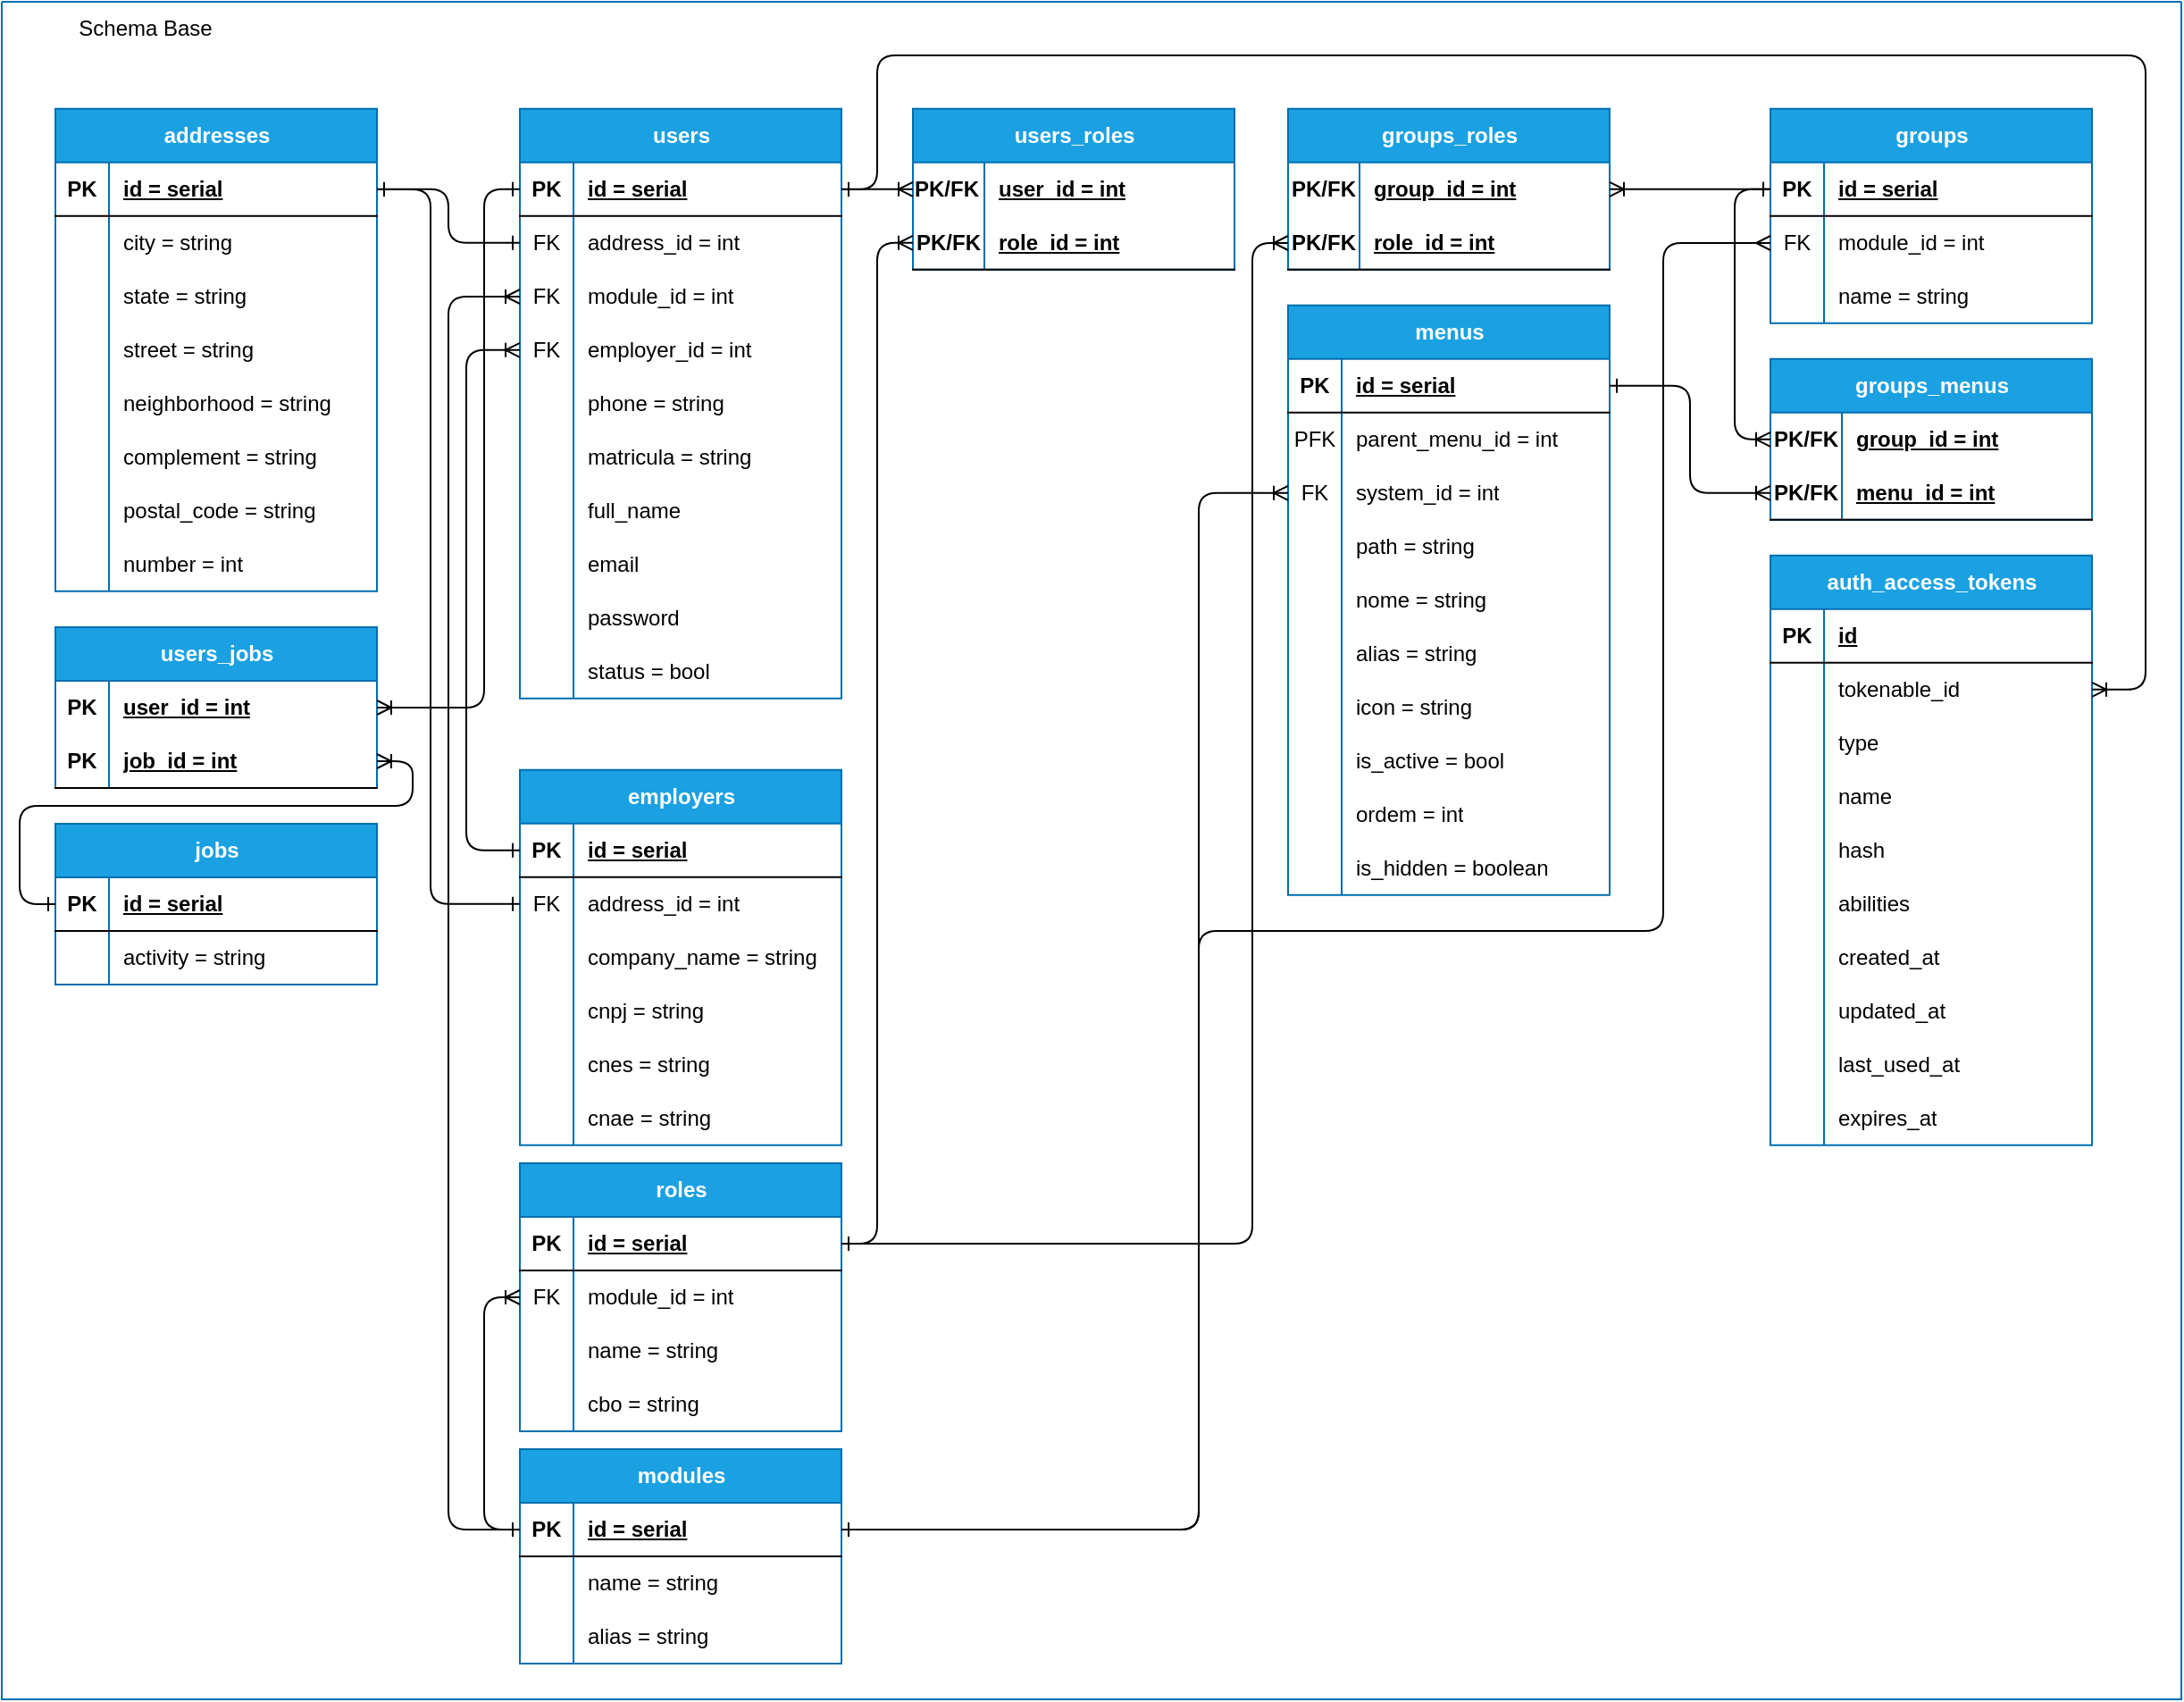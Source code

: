 <mxfile version="26.2.2">
  <diagram name="Página-1" id="g3SXBF_Jta-KBE-K6mM-">
    <mxGraphModel dx="2481" dy="673" grid="1" gridSize="10" guides="1" tooltips="1" connect="1" arrows="1" fold="1" page="1" pageScale="1" pageWidth="827" pageHeight="1169" math="0" shadow="0">
      <root>
        <mxCell id="0" />
        <mxCell id="1" parent="0" />
        <mxCell id="drGhcojmzqpFLRimoLo1-53" value="" style="swimlane;startSize=0;fillColor=#1ba1e2;fontColor=#ffffff;strokeColor=#006EAF;" parent="1" vertex="1">
          <mxGeometry x="-800" y="30" width="1220" height="950" as="geometry" />
        </mxCell>
        <mxCell id="drGhcojmzqpFLRimoLo1-1" value="users" style="shape=table;startSize=30;container=1;collapsible=1;childLayout=tableLayout;fixedRows=1;rowLines=0;fontStyle=1;align=center;resizeLast=1;html=1;fillColor=#1ba1e2;fontColor=#ffffff;strokeColor=#006EAF;" parent="drGhcojmzqpFLRimoLo1-53" vertex="1">
          <mxGeometry x="290" y="59.93" width="180" height="330" as="geometry">
            <mxRectangle x="290" y="350" width="70" height="30" as="alternateBounds" />
          </mxGeometry>
        </mxCell>
        <mxCell id="drGhcojmzqpFLRimoLo1-2" value="" style="shape=tableRow;horizontal=0;startSize=0;swimlaneHead=0;swimlaneBody=0;fillColor=none;collapsible=0;dropTarget=0;points=[[0,0.5],[1,0.5]];portConstraint=eastwest;top=0;left=0;right=0;bottom=1;" parent="drGhcojmzqpFLRimoLo1-1" vertex="1">
          <mxGeometry y="30" width="180" height="30" as="geometry" />
        </mxCell>
        <mxCell id="drGhcojmzqpFLRimoLo1-3" value="PK" style="shape=partialRectangle;connectable=0;fillColor=none;top=0;left=0;bottom=0;right=0;fontStyle=1;overflow=hidden;whiteSpace=wrap;html=1;" parent="drGhcojmzqpFLRimoLo1-2" vertex="1">
          <mxGeometry width="30" height="30" as="geometry">
            <mxRectangle width="30" height="30" as="alternateBounds" />
          </mxGeometry>
        </mxCell>
        <mxCell id="drGhcojmzqpFLRimoLo1-4" value="id = serial" style="shape=partialRectangle;connectable=0;fillColor=none;top=0;left=0;bottom=0;right=0;align=left;spacingLeft=6;fontStyle=5;overflow=hidden;whiteSpace=wrap;html=1;" parent="drGhcojmzqpFLRimoLo1-2" vertex="1">
          <mxGeometry x="30" width="150" height="30" as="geometry">
            <mxRectangle width="150" height="30" as="alternateBounds" />
          </mxGeometry>
        </mxCell>
        <mxCell id="rECJfbjfWzi-frFhm0QN-4" style="shape=tableRow;horizontal=0;startSize=0;swimlaneHead=0;swimlaneBody=0;fillColor=none;collapsible=0;dropTarget=0;points=[[0,0.5],[1,0.5]];portConstraint=eastwest;top=0;left=0;right=0;bottom=0;" parent="drGhcojmzqpFLRimoLo1-1" vertex="1">
          <mxGeometry y="60" width="180" height="30" as="geometry" />
        </mxCell>
        <mxCell id="rECJfbjfWzi-frFhm0QN-5" value="FK" style="shape=partialRectangle;connectable=0;fillColor=none;top=0;left=0;bottom=0;right=0;editable=1;overflow=hidden;whiteSpace=wrap;html=1;" parent="rECJfbjfWzi-frFhm0QN-4" vertex="1">
          <mxGeometry width="30" height="30" as="geometry">
            <mxRectangle width="30" height="30" as="alternateBounds" />
          </mxGeometry>
        </mxCell>
        <mxCell id="rECJfbjfWzi-frFhm0QN-6" value="address_id = int" style="shape=partialRectangle;connectable=0;fillColor=none;top=0;left=0;bottom=0;right=0;align=left;spacingLeft=6;overflow=hidden;whiteSpace=wrap;html=1;" parent="rECJfbjfWzi-frFhm0QN-4" vertex="1">
          <mxGeometry x="30" width="150" height="30" as="geometry">
            <mxRectangle width="150" height="30" as="alternateBounds" />
          </mxGeometry>
        </mxCell>
        <mxCell id="rECJfbjfWzi-frFhm0QN-103" style="shape=tableRow;horizontal=0;startSize=0;swimlaneHead=0;swimlaneBody=0;fillColor=none;collapsible=0;dropTarget=0;points=[[0,0.5],[1,0.5]];portConstraint=eastwest;top=0;left=0;right=0;bottom=0;" parent="drGhcojmzqpFLRimoLo1-1" vertex="1">
          <mxGeometry y="90" width="180" height="30" as="geometry" />
        </mxCell>
        <mxCell id="rECJfbjfWzi-frFhm0QN-104" value="FK" style="shape=partialRectangle;connectable=0;fillColor=none;top=0;left=0;bottom=0;right=0;editable=1;overflow=hidden;whiteSpace=wrap;html=1;" parent="rECJfbjfWzi-frFhm0QN-103" vertex="1">
          <mxGeometry width="30" height="30" as="geometry">
            <mxRectangle width="30" height="30" as="alternateBounds" />
          </mxGeometry>
        </mxCell>
        <mxCell id="rECJfbjfWzi-frFhm0QN-105" value="module_id = int" style="shape=partialRectangle;connectable=0;fillColor=none;top=0;left=0;bottom=0;right=0;align=left;spacingLeft=6;overflow=hidden;whiteSpace=wrap;html=1;" parent="rECJfbjfWzi-frFhm0QN-103" vertex="1">
          <mxGeometry x="30" width="150" height="30" as="geometry">
            <mxRectangle width="150" height="30" as="alternateBounds" />
          </mxGeometry>
        </mxCell>
        <mxCell id="FvWcvkl7Kvwv1HuIIg_3-1" style="shape=tableRow;horizontal=0;startSize=0;swimlaneHead=0;swimlaneBody=0;fillColor=none;collapsible=0;dropTarget=0;points=[[0,0.5],[1,0.5]];portConstraint=eastwest;top=0;left=0;right=0;bottom=0;" vertex="1" parent="drGhcojmzqpFLRimoLo1-1">
          <mxGeometry y="120" width="180" height="30" as="geometry" />
        </mxCell>
        <mxCell id="FvWcvkl7Kvwv1HuIIg_3-2" value="FK" style="shape=partialRectangle;connectable=0;fillColor=none;top=0;left=0;bottom=0;right=0;editable=1;overflow=hidden;whiteSpace=wrap;html=1;" vertex="1" parent="FvWcvkl7Kvwv1HuIIg_3-1">
          <mxGeometry width="30" height="30" as="geometry">
            <mxRectangle width="30" height="30" as="alternateBounds" />
          </mxGeometry>
        </mxCell>
        <mxCell id="FvWcvkl7Kvwv1HuIIg_3-3" value="employer_id = int" style="shape=partialRectangle;connectable=0;fillColor=none;top=0;left=0;bottom=0;right=0;align=left;spacingLeft=6;overflow=hidden;whiteSpace=wrap;html=1;" vertex="1" parent="FvWcvkl7Kvwv1HuIIg_3-1">
          <mxGeometry x="30" width="150" height="30" as="geometry">
            <mxRectangle width="150" height="30" as="alternateBounds" />
          </mxGeometry>
        </mxCell>
        <mxCell id="rECJfbjfWzi-frFhm0QN-86" style="shape=tableRow;horizontal=0;startSize=0;swimlaneHead=0;swimlaneBody=0;fillColor=none;collapsible=0;dropTarget=0;points=[[0,0.5],[1,0.5]];portConstraint=eastwest;top=0;left=0;right=0;bottom=0;" parent="drGhcojmzqpFLRimoLo1-1" vertex="1">
          <mxGeometry y="150" width="180" height="30" as="geometry" />
        </mxCell>
        <mxCell id="rECJfbjfWzi-frFhm0QN-87" style="shape=partialRectangle;connectable=0;fillColor=none;top=0;left=0;bottom=0;right=0;editable=1;overflow=hidden;whiteSpace=wrap;html=1;" parent="rECJfbjfWzi-frFhm0QN-86" vertex="1">
          <mxGeometry width="30" height="30" as="geometry">
            <mxRectangle width="30" height="30" as="alternateBounds" />
          </mxGeometry>
        </mxCell>
        <mxCell id="rECJfbjfWzi-frFhm0QN-88" value="phone = string" style="shape=partialRectangle;connectable=0;fillColor=none;top=0;left=0;bottom=0;right=0;align=left;spacingLeft=6;overflow=hidden;whiteSpace=wrap;html=1;" parent="rECJfbjfWzi-frFhm0QN-86" vertex="1">
          <mxGeometry x="30" width="150" height="30" as="geometry">
            <mxRectangle width="150" height="30" as="alternateBounds" />
          </mxGeometry>
        </mxCell>
        <mxCell id="rECJfbjfWzi-frFhm0QN-7" style="shape=tableRow;horizontal=0;startSize=0;swimlaneHead=0;swimlaneBody=0;fillColor=none;collapsible=0;dropTarget=0;points=[[0,0.5],[1,0.5]];portConstraint=eastwest;top=0;left=0;right=0;bottom=0;" parent="drGhcojmzqpFLRimoLo1-1" vertex="1">
          <mxGeometry y="180" width="180" height="30" as="geometry" />
        </mxCell>
        <mxCell id="rECJfbjfWzi-frFhm0QN-8" style="shape=partialRectangle;connectable=0;fillColor=none;top=0;left=0;bottom=0;right=0;editable=1;overflow=hidden;whiteSpace=wrap;html=1;" parent="rECJfbjfWzi-frFhm0QN-7" vertex="1">
          <mxGeometry width="30" height="30" as="geometry">
            <mxRectangle width="30" height="30" as="alternateBounds" />
          </mxGeometry>
        </mxCell>
        <mxCell id="rECJfbjfWzi-frFhm0QN-9" value="matricula = string" style="shape=partialRectangle;connectable=0;fillColor=none;top=0;left=0;bottom=0;right=0;align=left;spacingLeft=6;overflow=hidden;whiteSpace=wrap;html=1;" parent="rECJfbjfWzi-frFhm0QN-7" vertex="1">
          <mxGeometry x="30" width="150" height="30" as="geometry">
            <mxRectangle width="150" height="30" as="alternateBounds" />
          </mxGeometry>
        </mxCell>
        <mxCell id="drGhcojmzqpFLRimoLo1-5" value="" style="shape=tableRow;horizontal=0;startSize=0;swimlaneHead=0;swimlaneBody=0;fillColor=none;collapsible=0;dropTarget=0;points=[[0,0.5],[1,0.5]];portConstraint=eastwest;top=0;left=0;right=0;bottom=0;" parent="drGhcojmzqpFLRimoLo1-1" vertex="1">
          <mxGeometry y="210" width="180" height="30" as="geometry" />
        </mxCell>
        <mxCell id="drGhcojmzqpFLRimoLo1-6" value="" style="shape=partialRectangle;connectable=0;fillColor=none;top=0;left=0;bottom=0;right=0;editable=1;overflow=hidden;whiteSpace=wrap;html=1;" parent="drGhcojmzqpFLRimoLo1-5" vertex="1">
          <mxGeometry width="30" height="30" as="geometry">
            <mxRectangle width="30" height="30" as="alternateBounds" />
          </mxGeometry>
        </mxCell>
        <mxCell id="drGhcojmzqpFLRimoLo1-7" value="full_name" style="shape=partialRectangle;connectable=0;fillColor=none;top=0;left=0;bottom=0;right=0;align=left;spacingLeft=6;overflow=hidden;whiteSpace=wrap;html=1;" parent="drGhcojmzqpFLRimoLo1-5" vertex="1">
          <mxGeometry x="30" width="150" height="30" as="geometry">
            <mxRectangle width="150" height="30" as="alternateBounds" />
          </mxGeometry>
        </mxCell>
        <mxCell id="drGhcojmzqpFLRimoLo1-8" value="" style="shape=tableRow;horizontal=0;startSize=0;swimlaneHead=0;swimlaneBody=0;fillColor=none;collapsible=0;dropTarget=0;points=[[0,0.5],[1,0.5]];portConstraint=eastwest;top=0;left=0;right=0;bottom=0;" parent="drGhcojmzqpFLRimoLo1-1" vertex="1">
          <mxGeometry y="240" width="180" height="30" as="geometry" />
        </mxCell>
        <mxCell id="drGhcojmzqpFLRimoLo1-9" value="" style="shape=partialRectangle;connectable=0;fillColor=none;top=0;left=0;bottom=0;right=0;editable=1;overflow=hidden;whiteSpace=wrap;html=1;" parent="drGhcojmzqpFLRimoLo1-8" vertex="1">
          <mxGeometry width="30" height="30" as="geometry">
            <mxRectangle width="30" height="30" as="alternateBounds" />
          </mxGeometry>
        </mxCell>
        <mxCell id="drGhcojmzqpFLRimoLo1-10" value="email" style="shape=partialRectangle;connectable=0;fillColor=none;top=0;left=0;bottom=0;right=0;align=left;spacingLeft=6;overflow=hidden;whiteSpace=wrap;html=1;" parent="drGhcojmzqpFLRimoLo1-8" vertex="1">
          <mxGeometry x="30" width="150" height="30" as="geometry">
            <mxRectangle width="150" height="30" as="alternateBounds" />
          </mxGeometry>
        </mxCell>
        <mxCell id="drGhcojmzqpFLRimoLo1-11" value="" style="shape=tableRow;horizontal=0;startSize=0;swimlaneHead=0;swimlaneBody=0;fillColor=none;collapsible=0;dropTarget=0;points=[[0,0.5],[1,0.5]];portConstraint=eastwest;top=0;left=0;right=0;bottom=0;" parent="drGhcojmzqpFLRimoLo1-1" vertex="1">
          <mxGeometry y="270" width="180" height="30" as="geometry" />
        </mxCell>
        <mxCell id="drGhcojmzqpFLRimoLo1-12" value="" style="shape=partialRectangle;connectable=0;fillColor=none;top=0;left=0;bottom=0;right=0;editable=1;overflow=hidden;whiteSpace=wrap;html=1;" parent="drGhcojmzqpFLRimoLo1-11" vertex="1">
          <mxGeometry width="30" height="30" as="geometry">
            <mxRectangle width="30" height="30" as="alternateBounds" />
          </mxGeometry>
        </mxCell>
        <mxCell id="drGhcojmzqpFLRimoLo1-13" value="password" style="shape=partialRectangle;connectable=0;fillColor=none;top=0;left=0;bottom=0;right=0;align=left;spacingLeft=6;overflow=hidden;whiteSpace=wrap;html=1;" parent="drGhcojmzqpFLRimoLo1-11" vertex="1">
          <mxGeometry x="30" width="150" height="30" as="geometry">
            <mxRectangle width="150" height="30" as="alternateBounds" />
          </mxGeometry>
        </mxCell>
        <mxCell id="rECJfbjfWzi-frFhm0QN-1" style="shape=tableRow;horizontal=0;startSize=0;swimlaneHead=0;swimlaneBody=0;fillColor=none;collapsible=0;dropTarget=0;points=[[0,0.5],[1,0.5]];portConstraint=eastwest;top=0;left=0;right=0;bottom=0;" parent="drGhcojmzqpFLRimoLo1-1" vertex="1">
          <mxGeometry y="300" width="180" height="30" as="geometry" />
        </mxCell>
        <mxCell id="rECJfbjfWzi-frFhm0QN-2" style="shape=partialRectangle;connectable=0;fillColor=none;top=0;left=0;bottom=0;right=0;editable=1;overflow=hidden;whiteSpace=wrap;html=1;" parent="rECJfbjfWzi-frFhm0QN-1" vertex="1">
          <mxGeometry width="30" height="30" as="geometry">
            <mxRectangle width="30" height="30" as="alternateBounds" />
          </mxGeometry>
        </mxCell>
        <mxCell id="rECJfbjfWzi-frFhm0QN-3" value="status = bool" style="shape=partialRectangle;connectable=0;fillColor=none;top=0;left=0;bottom=0;right=0;align=left;spacingLeft=6;overflow=hidden;whiteSpace=wrap;html=1;" parent="rECJfbjfWzi-frFhm0QN-1" vertex="1">
          <mxGeometry x="30" width="150" height="30" as="geometry">
            <mxRectangle width="150" height="30" as="alternateBounds" />
          </mxGeometry>
        </mxCell>
        <mxCell id="drGhcojmzqpFLRimoLo1-22" value="auth_access_tokens" style="shape=table;startSize=30;container=1;collapsible=1;childLayout=tableLayout;fixedRows=1;rowLines=0;fontStyle=1;align=center;resizeLast=1;html=1;fillColor=#1ba1e2;fontColor=#ffffff;strokeColor=#006EAF;" parent="drGhcojmzqpFLRimoLo1-53" vertex="1">
          <mxGeometry x="990" y="309.93" width="180" height="330" as="geometry">
            <mxRectangle x="290" y="350" width="70" height="30" as="alternateBounds" />
          </mxGeometry>
        </mxCell>
        <mxCell id="drGhcojmzqpFLRimoLo1-23" value="" style="shape=tableRow;horizontal=0;startSize=0;swimlaneHead=0;swimlaneBody=0;fillColor=none;collapsible=0;dropTarget=0;points=[[0,0.5],[1,0.5]];portConstraint=eastwest;top=0;left=0;right=0;bottom=1;" parent="drGhcojmzqpFLRimoLo1-22" vertex="1">
          <mxGeometry y="30" width="180" height="30" as="geometry" />
        </mxCell>
        <mxCell id="drGhcojmzqpFLRimoLo1-24" value="PK" style="shape=partialRectangle;connectable=0;fillColor=none;top=0;left=0;bottom=0;right=0;fontStyle=1;overflow=hidden;whiteSpace=wrap;html=1;" parent="drGhcojmzqpFLRimoLo1-23" vertex="1">
          <mxGeometry width="30" height="30" as="geometry">
            <mxRectangle width="30" height="30" as="alternateBounds" />
          </mxGeometry>
        </mxCell>
        <mxCell id="drGhcojmzqpFLRimoLo1-25" value="id" style="shape=partialRectangle;connectable=0;fillColor=none;top=0;left=0;bottom=0;right=0;align=left;spacingLeft=6;fontStyle=5;overflow=hidden;whiteSpace=wrap;html=1;" parent="drGhcojmzqpFLRimoLo1-23" vertex="1">
          <mxGeometry x="30" width="150" height="30" as="geometry">
            <mxRectangle width="150" height="30" as="alternateBounds" />
          </mxGeometry>
        </mxCell>
        <mxCell id="drGhcojmzqpFLRimoLo1-26" value="" style="shape=tableRow;horizontal=0;startSize=0;swimlaneHead=0;swimlaneBody=0;fillColor=none;collapsible=0;dropTarget=0;points=[[0,0.5],[1,0.5]];portConstraint=eastwest;top=0;left=0;right=0;bottom=0;" parent="drGhcojmzqpFLRimoLo1-22" vertex="1">
          <mxGeometry y="60" width="180" height="30" as="geometry" />
        </mxCell>
        <mxCell id="drGhcojmzqpFLRimoLo1-27" value="" style="shape=partialRectangle;connectable=0;fillColor=none;top=0;left=0;bottom=0;right=0;editable=1;overflow=hidden;whiteSpace=wrap;html=1;" parent="drGhcojmzqpFLRimoLo1-26" vertex="1">
          <mxGeometry width="30" height="30" as="geometry">
            <mxRectangle width="30" height="30" as="alternateBounds" />
          </mxGeometry>
        </mxCell>
        <mxCell id="drGhcojmzqpFLRimoLo1-28" value="tokenable_id" style="shape=partialRectangle;connectable=0;fillColor=none;top=0;left=0;bottom=0;right=0;align=left;spacingLeft=6;overflow=hidden;whiteSpace=wrap;html=1;" parent="drGhcojmzqpFLRimoLo1-26" vertex="1">
          <mxGeometry x="30" width="150" height="30" as="geometry">
            <mxRectangle width="150" height="30" as="alternateBounds" />
          </mxGeometry>
        </mxCell>
        <mxCell id="drGhcojmzqpFLRimoLo1-29" value="" style="shape=tableRow;horizontal=0;startSize=0;swimlaneHead=0;swimlaneBody=0;fillColor=none;collapsible=0;dropTarget=0;points=[[0,0.5],[1,0.5]];portConstraint=eastwest;top=0;left=0;right=0;bottom=0;" parent="drGhcojmzqpFLRimoLo1-22" vertex="1">
          <mxGeometry y="90" width="180" height="30" as="geometry" />
        </mxCell>
        <mxCell id="drGhcojmzqpFLRimoLo1-30" value="" style="shape=partialRectangle;connectable=0;fillColor=none;top=0;left=0;bottom=0;right=0;editable=1;overflow=hidden;whiteSpace=wrap;html=1;" parent="drGhcojmzqpFLRimoLo1-29" vertex="1">
          <mxGeometry width="30" height="30" as="geometry">
            <mxRectangle width="30" height="30" as="alternateBounds" />
          </mxGeometry>
        </mxCell>
        <mxCell id="drGhcojmzqpFLRimoLo1-31" value="type" style="shape=partialRectangle;connectable=0;fillColor=none;top=0;left=0;bottom=0;right=0;align=left;spacingLeft=6;overflow=hidden;whiteSpace=wrap;html=1;" parent="drGhcojmzqpFLRimoLo1-29" vertex="1">
          <mxGeometry x="30" width="150" height="30" as="geometry">
            <mxRectangle width="150" height="30" as="alternateBounds" />
          </mxGeometry>
        </mxCell>
        <mxCell id="drGhcojmzqpFLRimoLo1-32" value="" style="shape=tableRow;horizontal=0;startSize=0;swimlaneHead=0;swimlaneBody=0;fillColor=none;collapsible=0;dropTarget=0;points=[[0,0.5],[1,0.5]];portConstraint=eastwest;top=0;left=0;right=0;bottom=0;" parent="drGhcojmzqpFLRimoLo1-22" vertex="1">
          <mxGeometry y="120" width="180" height="30" as="geometry" />
        </mxCell>
        <mxCell id="drGhcojmzqpFLRimoLo1-33" value="" style="shape=partialRectangle;connectable=0;fillColor=none;top=0;left=0;bottom=0;right=0;editable=1;overflow=hidden;whiteSpace=wrap;html=1;" parent="drGhcojmzqpFLRimoLo1-32" vertex="1">
          <mxGeometry width="30" height="30" as="geometry">
            <mxRectangle width="30" height="30" as="alternateBounds" />
          </mxGeometry>
        </mxCell>
        <mxCell id="drGhcojmzqpFLRimoLo1-34" value="name" style="shape=partialRectangle;connectable=0;fillColor=none;top=0;left=0;bottom=0;right=0;align=left;spacingLeft=6;overflow=hidden;whiteSpace=wrap;html=1;" parent="drGhcojmzqpFLRimoLo1-32" vertex="1">
          <mxGeometry x="30" width="150" height="30" as="geometry">
            <mxRectangle width="150" height="30" as="alternateBounds" />
          </mxGeometry>
        </mxCell>
        <mxCell id="drGhcojmzqpFLRimoLo1-35" value="" style="shape=tableRow;horizontal=0;startSize=0;swimlaneHead=0;swimlaneBody=0;fillColor=none;collapsible=0;dropTarget=0;points=[[0,0.5],[1,0.5]];portConstraint=eastwest;top=0;left=0;right=0;bottom=0;" parent="drGhcojmzqpFLRimoLo1-22" vertex="1">
          <mxGeometry y="150" width="180" height="30" as="geometry" />
        </mxCell>
        <mxCell id="drGhcojmzqpFLRimoLo1-36" value="" style="shape=partialRectangle;connectable=0;fillColor=none;top=0;left=0;bottom=0;right=0;editable=1;overflow=hidden;whiteSpace=wrap;html=1;" parent="drGhcojmzqpFLRimoLo1-35" vertex="1">
          <mxGeometry width="30" height="30" as="geometry">
            <mxRectangle width="30" height="30" as="alternateBounds" />
          </mxGeometry>
        </mxCell>
        <mxCell id="drGhcojmzqpFLRimoLo1-37" value="hash" style="shape=partialRectangle;connectable=0;fillColor=none;top=0;left=0;bottom=0;right=0;align=left;spacingLeft=6;overflow=hidden;whiteSpace=wrap;html=1;" parent="drGhcojmzqpFLRimoLo1-35" vertex="1">
          <mxGeometry x="30" width="150" height="30" as="geometry">
            <mxRectangle width="150" height="30" as="alternateBounds" />
          </mxGeometry>
        </mxCell>
        <mxCell id="drGhcojmzqpFLRimoLo1-38" value="" style="shape=tableRow;horizontal=0;startSize=0;swimlaneHead=0;swimlaneBody=0;fillColor=none;collapsible=0;dropTarget=0;points=[[0,0.5],[1,0.5]];portConstraint=eastwest;top=0;left=0;right=0;bottom=0;" parent="drGhcojmzqpFLRimoLo1-22" vertex="1">
          <mxGeometry y="180" width="180" height="30" as="geometry" />
        </mxCell>
        <mxCell id="drGhcojmzqpFLRimoLo1-39" value="" style="shape=partialRectangle;connectable=0;fillColor=none;top=0;left=0;bottom=0;right=0;editable=1;overflow=hidden;whiteSpace=wrap;html=1;" parent="drGhcojmzqpFLRimoLo1-38" vertex="1">
          <mxGeometry width="30" height="30" as="geometry">
            <mxRectangle width="30" height="30" as="alternateBounds" />
          </mxGeometry>
        </mxCell>
        <mxCell id="drGhcojmzqpFLRimoLo1-40" value="abilities" style="shape=partialRectangle;connectable=0;fillColor=none;top=0;left=0;bottom=0;right=0;align=left;spacingLeft=6;overflow=hidden;whiteSpace=wrap;html=1;" parent="drGhcojmzqpFLRimoLo1-38" vertex="1">
          <mxGeometry x="30" width="150" height="30" as="geometry">
            <mxRectangle width="150" height="30" as="alternateBounds" />
          </mxGeometry>
        </mxCell>
        <mxCell id="drGhcojmzqpFLRimoLo1-41" value="" style="shape=tableRow;horizontal=0;startSize=0;swimlaneHead=0;swimlaneBody=0;fillColor=none;collapsible=0;dropTarget=0;points=[[0,0.5],[1,0.5]];portConstraint=eastwest;top=0;left=0;right=0;bottom=0;" parent="drGhcojmzqpFLRimoLo1-22" vertex="1">
          <mxGeometry y="210" width="180" height="30" as="geometry" />
        </mxCell>
        <mxCell id="drGhcojmzqpFLRimoLo1-42" value="" style="shape=partialRectangle;connectable=0;fillColor=none;top=0;left=0;bottom=0;right=0;editable=1;overflow=hidden;whiteSpace=wrap;html=1;" parent="drGhcojmzqpFLRimoLo1-41" vertex="1">
          <mxGeometry width="30" height="30" as="geometry">
            <mxRectangle width="30" height="30" as="alternateBounds" />
          </mxGeometry>
        </mxCell>
        <mxCell id="drGhcojmzqpFLRimoLo1-43" value="created_at" style="shape=partialRectangle;connectable=0;fillColor=none;top=0;left=0;bottom=0;right=0;align=left;spacingLeft=6;overflow=hidden;whiteSpace=wrap;html=1;" parent="drGhcojmzqpFLRimoLo1-41" vertex="1">
          <mxGeometry x="30" width="150" height="30" as="geometry">
            <mxRectangle width="150" height="30" as="alternateBounds" />
          </mxGeometry>
        </mxCell>
        <mxCell id="drGhcojmzqpFLRimoLo1-44" value="" style="shape=tableRow;horizontal=0;startSize=0;swimlaneHead=0;swimlaneBody=0;fillColor=none;collapsible=0;dropTarget=0;points=[[0,0.5],[1,0.5]];portConstraint=eastwest;top=0;left=0;right=0;bottom=0;" parent="drGhcojmzqpFLRimoLo1-22" vertex="1">
          <mxGeometry y="240" width="180" height="30" as="geometry" />
        </mxCell>
        <mxCell id="drGhcojmzqpFLRimoLo1-45" value="" style="shape=partialRectangle;connectable=0;fillColor=none;top=0;left=0;bottom=0;right=0;editable=1;overflow=hidden;whiteSpace=wrap;html=1;" parent="drGhcojmzqpFLRimoLo1-44" vertex="1">
          <mxGeometry width="30" height="30" as="geometry">
            <mxRectangle width="30" height="30" as="alternateBounds" />
          </mxGeometry>
        </mxCell>
        <mxCell id="drGhcojmzqpFLRimoLo1-46" value="updated_at" style="shape=partialRectangle;connectable=0;fillColor=none;top=0;left=0;bottom=0;right=0;align=left;spacingLeft=6;overflow=hidden;whiteSpace=wrap;html=1;" parent="drGhcojmzqpFLRimoLo1-44" vertex="1">
          <mxGeometry x="30" width="150" height="30" as="geometry">
            <mxRectangle width="150" height="30" as="alternateBounds" />
          </mxGeometry>
        </mxCell>
        <mxCell id="drGhcojmzqpFLRimoLo1-47" value="" style="shape=tableRow;horizontal=0;startSize=0;swimlaneHead=0;swimlaneBody=0;fillColor=none;collapsible=0;dropTarget=0;points=[[0,0.5],[1,0.5]];portConstraint=eastwest;top=0;left=0;right=0;bottom=0;" parent="drGhcojmzqpFLRimoLo1-22" vertex="1">
          <mxGeometry y="270" width="180" height="30" as="geometry" />
        </mxCell>
        <mxCell id="drGhcojmzqpFLRimoLo1-48" value="" style="shape=partialRectangle;connectable=0;fillColor=none;top=0;left=0;bottom=0;right=0;editable=1;overflow=hidden;whiteSpace=wrap;html=1;" parent="drGhcojmzqpFLRimoLo1-47" vertex="1">
          <mxGeometry width="30" height="30" as="geometry">
            <mxRectangle width="30" height="30" as="alternateBounds" />
          </mxGeometry>
        </mxCell>
        <mxCell id="drGhcojmzqpFLRimoLo1-49" value="last_used_at" style="shape=partialRectangle;connectable=0;fillColor=none;top=0;left=0;bottom=0;right=0;align=left;spacingLeft=6;overflow=hidden;whiteSpace=wrap;html=1;" parent="drGhcojmzqpFLRimoLo1-47" vertex="1">
          <mxGeometry x="30" width="150" height="30" as="geometry">
            <mxRectangle width="150" height="30" as="alternateBounds" />
          </mxGeometry>
        </mxCell>
        <mxCell id="drGhcojmzqpFLRimoLo1-50" value="" style="shape=tableRow;horizontal=0;startSize=0;swimlaneHead=0;swimlaneBody=0;fillColor=none;collapsible=0;dropTarget=0;points=[[0,0.5],[1,0.5]];portConstraint=eastwest;top=0;left=0;right=0;bottom=0;" parent="drGhcojmzqpFLRimoLo1-22" vertex="1">
          <mxGeometry y="300" width="180" height="30" as="geometry" />
        </mxCell>
        <mxCell id="drGhcojmzqpFLRimoLo1-51" value="" style="shape=partialRectangle;connectable=0;fillColor=none;top=0;left=0;bottom=0;right=0;editable=1;overflow=hidden;whiteSpace=wrap;html=1;" parent="drGhcojmzqpFLRimoLo1-50" vertex="1">
          <mxGeometry width="30" height="30" as="geometry">
            <mxRectangle width="30" height="30" as="alternateBounds" />
          </mxGeometry>
        </mxCell>
        <mxCell id="drGhcojmzqpFLRimoLo1-52" value="expires_at" style="shape=partialRectangle;connectable=0;fillColor=none;top=0;left=0;bottom=0;right=0;align=left;spacingLeft=6;overflow=hidden;whiteSpace=wrap;html=1;" parent="drGhcojmzqpFLRimoLo1-50" vertex="1">
          <mxGeometry x="30" width="150" height="30" as="geometry">
            <mxRectangle width="150" height="30" as="alternateBounds" />
          </mxGeometry>
        </mxCell>
        <mxCell id="drGhcojmzqpFLRimoLo1-54" value="Schema Base" style="text;html=1;align=center;verticalAlign=middle;resizable=0;points=[];autosize=1;strokeColor=none;fillColor=none;" parent="drGhcojmzqpFLRimoLo1-53" vertex="1">
          <mxGeometry x="30" width="100" height="30" as="geometry" />
        </mxCell>
        <mxCell id="suTwMToHMSCNQj8h6FDB-2" value="roles" style="shape=table;startSize=30;container=1;collapsible=1;childLayout=tableLayout;fixedRows=1;rowLines=0;fontStyle=1;align=center;resizeLast=1;html=1;fillColor=#1ba1e2;fontColor=#ffffff;strokeColor=#006EAF;" parent="drGhcojmzqpFLRimoLo1-53" vertex="1">
          <mxGeometry x="290" y="650" width="180" height="150" as="geometry" />
        </mxCell>
        <mxCell id="suTwMToHMSCNQj8h6FDB-3" value="" style="shape=tableRow;horizontal=0;startSize=0;swimlaneHead=0;swimlaneBody=0;fillColor=none;collapsible=0;dropTarget=0;points=[[0,0.5],[1,0.5]];portConstraint=eastwest;top=0;left=0;right=0;bottom=1;" parent="suTwMToHMSCNQj8h6FDB-2" vertex="1">
          <mxGeometry y="30" width="180" height="30" as="geometry" />
        </mxCell>
        <mxCell id="suTwMToHMSCNQj8h6FDB-4" value="PK" style="shape=partialRectangle;connectable=0;fillColor=none;top=0;left=0;bottom=0;right=0;fontStyle=1;overflow=hidden;whiteSpace=wrap;html=1;" parent="suTwMToHMSCNQj8h6FDB-3" vertex="1">
          <mxGeometry width="30" height="30" as="geometry">
            <mxRectangle width="30" height="30" as="alternateBounds" />
          </mxGeometry>
        </mxCell>
        <mxCell id="suTwMToHMSCNQj8h6FDB-5" value="id = serial" style="shape=partialRectangle;connectable=0;fillColor=none;top=0;left=0;bottom=0;right=0;align=left;spacingLeft=6;fontStyle=5;overflow=hidden;whiteSpace=wrap;html=1;" parent="suTwMToHMSCNQj8h6FDB-3" vertex="1">
          <mxGeometry x="30" width="150" height="30" as="geometry">
            <mxRectangle width="150" height="30" as="alternateBounds" />
          </mxGeometry>
        </mxCell>
        <mxCell id="rECJfbjfWzi-frFhm0QN-107" style="shape=tableRow;horizontal=0;startSize=0;swimlaneHead=0;swimlaneBody=0;fillColor=none;collapsible=0;dropTarget=0;points=[[0,0.5],[1,0.5]];portConstraint=eastwest;top=0;left=0;right=0;bottom=0;" parent="suTwMToHMSCNQj8h6FDB-2" vertex="1">
          <mxGeometry y="60" width="180" height="30" as="geometry" />
        </mxCell>
        <mxCell id="rECJfbjfWzi-frFhm0QN-108" value="FK" style="shape=partialRectangle;connectable=0;fillColor=none;top=0;left=0;bottom=0;right=0;editable=1;overflow=hidden;whiteSpace=wrap;html=1;" parent="rECJfbjfWzi-frFhm0QN-107" vertex="1">
          <mxGeometry width="30" height="30" as="geometry">
            <mxRectangle width="30" height="30" as="alternateBounds" />
          </mxGeometry>
        </mxCell>
        <mxCell id="rECJfbjfWzi-frFhm0QN-109" value="module_id = int" style="shape=partialRectangle;connectable=0;fillColor=none;top=0;left=0;bottom=0;right=0;align=left;spacingLeft=6;overflow=hidden;whiteSpace=wrap;html=1;" parent="rECJfbjfWzi-frFhm0QN-107" vertex="1">
          <mxGeometry x="30" width="150" height="30" as="geometry">
            <mxRectangle width="150" height="30" as="alternateBounds" />
          </mxGeometry>
        </mxCell>
        <mxCell id="suTwMToHMSCNQj8h6FDB-6" value="" style="shape=tableRow;horizontal=0;startSize=0;swimlaneHead=0;swimlaneBody=0;fillColor=none;collapsible=0;dropTarget=0;points=[[0,0.5],[1,0.5]];portConstraint=eastwest;top=0;left=0;right=0;bottom=0;" parent="suTwMToHMSCNQj8h6FDB-2" vertex="1">
          <mxGeometry y="90" width="180" height="30" as="geometry" />
        </mxCell>
        <mxCell id="suTwMToHMSCNQj8h6FDB-7" value="" style="shape=partialRectangle;connectable=0;fillColor=none;top=0;left=0;bottom=0;right=0;editable=1;overflow=hidden;whiteSpace=wrap;html=1;" parent="suTwMToHMSCNQj8h6FDB-6" vertex="1">
          <mxGeometry width="30" height="30" as="geometry">
            <mxRectangle width="30" height="30" as="alternateBounds" />
          </mxGeometry>
        </mxCell>
        <mxCell id="suTwMToHMSCNQj8h6FDB-8" value="name = string" style="shape=partialRectangle;connectable=0;fillColor=none;top=0;left=0;bottom=0;right=0;align=left;spacingLeft=6;overflow=hidden;whiteSpace=wrap;html=1;" parent="suTwMToHMSCNQj8h6FDB-6" vertex="1">
          <mxGeometry x="30" width="150" height="30" as="geometry">
            <mxRectangle width="150" height="30" as="alternateBounds" />
          </mxGeometry>
        </mxCell>
        <mxCell id="suTwMToHMSCNQj8h6FDB-9" value="" style="shape=tableRow;horizontal=0;startSize=0;swimlaneHead=0;swimlaneBody=0;fillColor=none;collapsible=0;dropTarget=0;points=[[0,0.5],[1,0.5]];portConstraint=eastwest;top=0;left=0;right=0;bottom=0;" parent="suTwMToHMSCNQj8h6FDB-2" vertex="1">
          <mxGeometry y="120" width="180" height="30" as="geometry" />
        </mxCell>
        <mxCell id="suTwMToHMSCNQj8h6FDB-10" value="" style="shape=partialRectangle;connectable=0;fillColor=none;top=0;left=0;bottom=0;right=0;editable=1;overflow=hidden;whiteSpace=wrap;html=1;" parent="suTwMToHMSCNQj8h6FDB-9" vertex="1">
          <mxGeometry width="30" height="30" as="geometry">
            <mxRectangle width="30" height="30" as="alternateBounds" />
          </mxGeometry>
        </mxCell>
        <mxCell id="suTwMToHMSCNQj8h6FDB-11" value="cbo = string" style="shape=partialRectangle;connectable=0;fillColor=none;top=0;left=0;bottom=0;right=0;align=left;spacingLeft=6;overflow=hidden;whiteSpace=wrap;html=1;" parent="suTwMToHMSCNQj8h6FDB-9" vertex="1">
          <mxGeometry x="30" width="150" height="30" as="geometry">
            <mxRectangle width="150" height="30" as="alternateBounds" />
          </mxGeometry>
        </mxCell>
        <mxCell id="suTwMToHMSCNQj8h6FDB-15" value="menus" style="shape=table;startSize=30;container=1;collapsible=1;childLayout=tableLayout;fixedRows=1;rowLines=0;fontStyle=1;align=center;resizeLast=1;html=1;fillColor=#1ba1e2;fontColor=#ffffff;strokeColor=#006EAF;" parent="drGhcojmzqpFLRimoLo1-53" vertex="1">
          <mxGeometry x="720" y="169.93" width="180" height="330" as="geometry" />
        </mxCell>
        <mxCell id="suTwMToHMSCNQj8h6FDB-16" value="" style="shape=tableRow;horizontal=0;startSize=0;swimlaneHead=0;swimlaneBody=0;fillColor=none;collapsible=0;dropTarget=0;points=[[0,0.5],[1,0.5]];portConstraint=eastwest;top=0;left=0;right=0;bottom=1;" parent="suTwMToHMSCNQj8h6FDB-15" vertex="1">
          <mxGeometry y="30" width="180" height="30" as="geometry" />
        </mxCell>
        <mxCell id="suTwMToHMSCNQj8h6FDB-17" value="PK" style="shape=partialRectangle;connectable=0;fillColor=none;top=0;left=0;bottom=0;right=0;fontStyle=1;overflow=hidden;whiteSpace=wrap;html=1;" parent="suTwMToHMSCNQj8h6FDB-16" vertex="1">
          <mxGeometry width="30" height="30" as="geometry">
            <mxRectangle width="30" height="30" as="alternateBounds" />
          </mxGeometry>
        </mxCell>
        <mxCell id="suTwMToHMSCNQj8h6FDB-18" value="id = serial" style="shape=partialRectangle;connectable=0;fillColor=none;top=0;left=0;bottom=0;right=0;align=left;spacingLeft=6;fontStyle=5;overflow=hidden;whiteSpace=wrap;html=1;" parent="suTwMToHMSCNQj8h6FDB-16" vertex="1">
          <mxGeometry x="30" width="150" height="30" as="geometry">
            <mxRectangle width="150" height="30" as="alternateBounds" />
          </mxGeometry>
        </mxCell>
        <mxCell id="suTwMToHMSCNQj8h6FDB-40" style="shape=tableRow;horizontal=0;startSize=0;swimlaneHead=0;swimlaneBody=0;fillColor=none;collapsible=0;dropTarget=0;points=[[0,0.5],[1,0.5]];portConstraint=eastwest;top=0;left=0;right=0;bottom=0;" parent="suTwMToHMSCNQj8h6FDB-15" vertex="1">
          <mxGeometry y="60" width="180" height="30" as="geometry" />
        </mxCell>
        <mxCell id="suTwMToHMSCNQj8h6FDB-41" value="PFK" style="shape=partialRectangle;connectable=0;fillColor=none;top=0;left=0;bottom=0;right=0;editable=1;overflow=hidden;whiteSpace=wrap;html=1;" parent="suTwMToHMSCNQj8h6FDB-40" vertex="1">
          <mxGeometry width="30" height="30" as="geometry">
            <mxRectangle width="30" height="30" as="alternateBounds" />
          </mxGeometry>
        </mxCell>
        <mxCell id="suTwMToHMSCNQj8h6FDB-42" value="parent_menu_id = int" style="shape=partialRectangle;connectable=0;fillColor=none;top=0;left=0;bottom=0;right=0;align=left;spacingLeft=6;overflow=hidden;whiteSpace=wrap;html=1;" parent="suTwMToHMSCNQj8h6FDB-40" vertex="1">
          <mxGeometry x="30" width="150" height="30" as="geometry">
            <mxRectangle width="150" height="30" as="alternateBounds" />
          </mxGeometry>
        </mxCell>
        <mxCell id="suTwMToHMSCNQj8h6FDB-56" style="shape=tableRow;horizontal=0;startSize=0;swimlaneHead=0;swimlaneBody=0;fillColor=none;collapsible=0;dropTarget=0;points=[[0,0.5],[1,0.5]];portConstraint=eastwest;top=0;left=0;right=0;bottom=0;" parent="suTwMToHMSCNQj8h6FDB-15" vertex="1">
          <mxGeometry y="90" width="180" height="30" as="geometry" />
        </mxCell>
        <mxCell id="suTwMToHMSCNQj8h6FDB-57" value="FK" style="shape=partialRectangle;connectable=0;fillColor=none;top=0;left=0;bottom=0;right=0;editable=1;overflow=hidden;whiteSpace=wrap;html=1;" parent="suTwMToHMSCNQj8h6FDB-56" vertex="1">
          <mxGeometry width="30" height="30" as="geometry">
            <mxRectangle width="30" height="30" as="alternateBounds" />
          </mxGeometry>
        </mxCell>
        <mxCell id="suTwMToHMSCNQj8h6FDB-58" value="system_id = int" style="shape=partialRectangle;connectable=0;fillColor=none;top=0;left=0;bottom=0;right=0;align=left;spacingLeft=6;overflow=hidden;whiteSpace=wrap;html=1;" parent="suTwMToHMSCNQj8h6FDB-56" vertex="1">
          <mxGeometry x="30" width="150" height="30" as="geometry">
            <mxRectangle width="150" height="30" as="alternateBounds" />
          </mxGeometry>
        </mxCell>
        <mxCell id="suTwMToHMSCNQj8h6FDB-19" value="" style="shape=tableRow;horizontal=0;startSize=0;swimlaneHead=0;swimlaneBody=0;fillColor=none;collapsible=0;dropTarget=0;points=[[0,0.5],[1,0.5]];portConstraint=eastwest;top=0;left=0;right=0;bottom=0;" parent="suTwMToHMSCNQj8h6FDB-15" vertex="1">
          <mxGeometry y="120" width="180" height="30" as="geometry" />
        </mxCell>
        <mxCell id="suTwMToHMSCNQj8h6FDB-20" value="" style="shape=partialRectangle;connectable=0;fillColor=none;top=0;left=0;bottom=0;right=0;editable=1;overflow=hidden;whiteSpace=wrap;html=1;" parent="suTwMToHMSCNQj8h6FDB-19" vertex="1">
          <mxGeometry width="30" height="30" as="geometry">
            <mxRectangle width="30" height="30" as="alternateBounds" />
          </mxGeometry>
        </mxCell>
        <mxCell id="suTwMToHMSCNQj8h6FDB-21" value="path = string" style="shape=partialRectangle;connectable=0;fillColor=none;top=0;left=0;bottom=0;right=0;align=left;spacingLeft=6;overflow=hidden;whiteSpace=wrap;html=1;" parent="suTwMToHMSCNQj8h6FDB-19" vertex="1">
          <mxGeometry x="30" width="150" height="30" as="geometry">
            <mxRectangle width="150" height="30" as="alternateBounds" />
          </mxGeometry>
        </mxCell>
        <mxCell id="suTwMToHMSCNQj8h6FDB-22" value="" style="shape=tableRow;horizontal=0;startSize=0;swimlaneHead=0;swimlaneBody=0;fillColor=none;collapsible=0;dropTarget=0;points=[[0,0.5],[1,0.5]];portConstraint=eastwest;top=0;left=0;right=0;bottom=0;" parent="suTwMToHMSCNQj8h6FDB-15" vertex="1">
          <mxGeometry y="150" width="180" height="30" as="geometry" />
        </mxCell>
        <mxCell id="suTwMToHMSCNQj8h6FDB-23" value="" style="shape=partialRectangle;connectable=0;fillColor=none;top=0;left=0;bottom=0;right=0;editable=1;overflow=hidden;whiteSpace=wrap;html=1;" parent="suTwMToHMSCNQj8h6FDB-22" vertex="1">
          <mxGeometry width="30" height="30" as="geometry">
            <mxRectangle width="30" height="30" as="alternateBounds" />
          </mxGeometry>
        </mxCell>
        <mxCell id="suTwMToHMSCNQj8h6FDB-24" value="nome = string" style="shape=partialRectangle;connectable=0;fillColor=none;top=0;left=0;bottom=0;right=0;align=left;spacingLeft=6;overflow=hidden;whiteSpace=wrap;html=1;" parent="suTwMToHMSCNQj8h6FDB-22" vertex="1">
          <mxGeometry x="30" width="150" height="30" as="geometry">
            <mxRectangle width="150" height="30" as="alternateBounds" />
          </mxGeometry>
        </mxCell>
        <mxCell id="suTwMToHMSCNQj8h6FDB-25" value="" style="shape=tableRow;horizontal=0;startSize=0;swimlaneHead=0;swimlaneBody=0;fillColor=none;collapsible=0;dropTarget=0;points=[[0,0.5],[1,0.5]];portConstraint=eastwest;top=0;left=0;right=0;bottom=0;" parent="suTwMToHMSCNQj8h6FDB-15" vertex="1">
          <mxGeometry y="180" width="180" height="30" as="geometry" />
        </mxCell>
        <mxCell id="suTwMToHMSCNQj8h6FDB-26" value="" style="shape=partialRectangle;connectable=0;fillColor=none;top=0;left=0;bottom=0;right=0;editable=1;overflow=hidden;whiteSpace=wrap;html=1;" parent="suTwMToHMSCNQj8h6FDB-25" vertex="1">
          <mxGeometry width="30" height="30" as="geometry">
            <mxRectangle width="30" height="30" as="alternateBounds" />
          </mxGeometry>
        </mxCell>
        <mxCell id="suTwMToHMSCNQj8h6FDB-27" value="alias = string" style="shape=partialRectangle;connectable=0;fillColor=none;top=0;left=0;bottom=0;right=0;align=left;spacingLeft=6;overflow=hidden;whiteSpace=wrap;html=1;" parent="suTwMToHMSCNQj8h6FDB-25" vertex="1">
          <mxGeometry x="30" width="150" height="30" as="geometry">
            <mxRectangle width="150" height="30" as="alternateBounds" />
          </mxGeometry>
        </mxCell>
        <mxCell id="suTwMToHMSCNQj8h6FDB-28" style="shape=tableRow;horizontal=0;startSize=0;swimlaneHead=0;swimlaneBody=0;fillColor=none;collapsible=0;dropTarget=0;points=[[0,0.5],[1,0.5]];portConstraint=eastwest;top=0;left=0;right=0;bottom=0;" parent="suTwMToHMSCNQj8h6FDB-15" vertex="1">
          <mxGeometry y="210" width="180" height="30" as="geometry" />
        </mxCell>
        <mxCell id="suTwMToHMSCNQj8h6FDB-29" style="shape=partialRectangle;connectable=0;fillColor=none;top=0;left=0;bottom=0;right=0;editable=1;overflow=hidden;whiteSpace=wrap;html=1;" parent="suTwMToHMSCNQj8h6FDB-28" vertex="1">
          <mxGeometry width="30" height="30" as="geometry">
            <mxRectangle width="30" height="30" as="alternateBounds" />
          </mxGeometry>
        </mxCell>
        <mxCell id="suTwMToHMSCNQj8h6FDB-30" value="icon = string" style="shape=partialRectangle;connectable=0;fillColor=none;top=0;left=0;bottom=0;right=0;align=left;spacingLeft=6;overflow=hidden;whiteSpace=wrap;html=1;" parent="suTwMToHMSCNQj8h6FDB-28" vertex="1">
          <mxGeometry x="30" width="150" height="30" as="geometry">
            <mxRectangle width="150" height="30" as="alternateBounds" />
          </mxGeometry>
        </mxCell>
        <mxCell id="suTwMToHMSCNQj8h6FDB-31" style="shape=tableRow;horizontal=0;startSize=0;swimlaneHead=0;swimlaneBody=0;fillColor=none;collapsible=0;dropTarget=0;points=[[0,0.5],[1,0.5]];portConstraint=eastwest;top=0;left=0;right=0;bottom=0;" parent="suTwMToHMSCNQj8h6FDB-15" vertex="1">
          <mxGeometry y="240" width="180" height="30" as="geometry" />
        </mxCell>
        <mxCell id="suTwMToHMSCNQj8h6FDB-32" style="shape=partialRectangle;connectable=0;fillColor=none;top=0;left=0;bottom=0;right=0;editable=1;overflow=hidden;whiteSpace=wrap;html=1;" parent="suTwMToHMSCNQj8h6FDB-31" vertex="1">
          <mxGeometry width="30" height="30" as="geometry">
            <mxRectangle width="30" height="30" as="alternateBounds" />
          </mxGeometry>
        </mxCell>
        <mxCell id="suTwMToHMSCNQj8h6FDB-33" value="is_active = bool" style="shape=partialRectangle;connectable=0;fillColor=none;top=0;left=0;bottom=0;right=0;align=left;spacingLeft=6;overflow=hidden;whiteSpace=wrap;html=1;" parent="suTwMToHMSCNQj8h6FDB-31" vertex="1">
          <mxGeometry x="30" width="150" height="30" as="geometry">
            <mxRectangle width="150" height="30" as="alternateBounds" />
          </mxGeometry>
        </mxCell>
        <mxCell id="suTwMToHMSCNQj8h6FDB-34" style="shape=tableRow;horizontal=0;startSize=0;swimlaneHead=0;swimlaneBody=0;fillColor=none;collapsible=0;dropTarget=0;points=[[0,0.5],[1,0.5]];portConstraint=eastwest;top=0;left=0;right=0;bottom=0;" parent="suTwMToHMSCNQj8h6FDB-15" vertex="1">
          <mxGeometry y="270" width="180" height="30" as="geometry" />
        </mxCell>
        <mxCell id="suTwMToHMSCNQj8h6FDB-35" style="shape=partialRectangle;connectable=0;fillColor=none;top=0;left=0;bottom=0;right=0;editable=1;overflow=hidden;whiteSpace=wrap;html=1;" parent="suTwMToHMSCNQj8h6FDB-34" vertex="1">
          <mxGeometry width="30" height="30" as="geometry">
            <mxRectangle width="30" height="30" as="alternateBounds" />
          </mxGeometry>
        </mxCell>
        <mxCell id="suTwMToHMSCNQj8h6FDB-36" value="ordem = int" style="shape=partialRectangle;connectable=0;fillColor=none;top=0;left=0;bottom=0;right=0;align=left;spacingLeft=6;overflow=hidden;whiteSpace=wrap;html=1;" parent="suTwMToHMSCNQj8h6FDB-34" vertex="1">
          <mxGeometry x="30" width="150" height="30" as="geometry">
            <mxRectangle width="150" height="30" as="alternateBounds" />
          </mxGeometry>
        </mxCell>
        <mxCell id="suTwMToHMSCNQj8h6FDB-37" style="shape=tableRow;horizontal=0;startSize=0;swimlaneHead=0;swimlaneBody=0;fillColor=none;collapsible=0;dropTarget=0;points=[[0,0.5],[1,0.5]];portConstraint=eastwest;top=0;left=0;right=0;bottom=0;" parent="suTwMToHMSCNQj8h6FDB-15" vertex="1">
          <mxGeometry y="300" width="180" height="30" as="geometry" />
        </mxCell>
        <mxCell id="suTwMToHMSCNQj8h6FDB-38" style="shape=partialRectangle;connectable=0;fillColor=none;top=0;left=0;bottom=0;right=0;editable=1;overflow=hidden;whiteSpace=wrap;html=1;" parent="suTwMToHMSCNQj8h6FDB-37" vertex="1">
          <mxGeometry width="30" height="30" as="geometry">
            <mxRectangle width="30" height="30" as="alternateBounds" />
          </mxGeometry>
        </mxCell>
        <mxCell id="suTwMToHMSCNQj8h6FDB-39" value="is_hidden = boolean" style="shape=partialRectangle;connectable=0;fillColor=none;top=0;left=0;bottom=0;right=0;align=left;spacingLeft=6;overflow=hidden;whiteSpace=wrap;html=1;" parent="suTwMToHMSCNQj8h6FDB-37" vertex="1">
          <mxGeometry x="30" width="150" height="30" as="geometry">
            <mxRectangle width="150" height="30" as="alternateBounds" />
          </mxGeometry>
        </mxCell>
        <mxCell id="suTwMToHMSCNQj8h6FDB-43" value="modules" style="shape=table;startSize=30;container=1;collapsible=1;childLayout=tableLayout;fixedRows=1;rowLines=0;fontStyle=1;align=center;resizeLast=1;html=1;fillColor=#1ba1e2;fontColor=#ffffff;strokeColor=#006EAF;" parent="drGhcojmzqpFLRimoLo1-53" vertex="1">
          <mxGeometry x="290" y="810" width="180" height="120" as="geometry" />
        </mxCell>
        <mxCell id="suTwMToHMSCNQj8h6FDB-44" value="" style="shape=tableRow;horizontal=0;startSize=0;swimlaneHead=0;swimlaneBody=0;fillColor=none;collapsible=0;dropTarget=0;points=[[0,0.5],[1,0.5]];portConstraint=eastwest;top=0;left=0;right=0;bottom=1;" parent="suTwMToHMSCNQj8h6FDB-43" vertex="1">
          <mxGeometry y="30" width="180" height="30" as="geometry" />
        </mxCell>
        <mxCell id="suTwMToHMSCNQj8h6FDB-45" value="PK" style="shape=partialRectangle;connectable=0;fillColor=none;top=0;left=0;bottom=0;right=0;fontStyle=1;overflow=hidden;whiteSpace=wrap;html=1;" parent="suTwMToHMSCNQj8h6FDB-44" vertex="1">
          <mxGeometry width="30" height="30" as="geometry">
            <mxRectangle width="30" height="30" as="alternateBounds" />
          </mxGeometry>
        </mxCell>
        <mxCell id="suTwMToHMSCNQj8h6FDB-46" value="id = serial" style="shape=partialRectangle;connectable=0;fillColor=none;top=0;left=0;bottom=0;right=0;align=left;spacingLeft=6;fontStyle=5;overflow=hidden;whiteSpace=wrap;html=1;" parent="suTwMToHMSCNQj8h6FDB-44" vertex="1">
          <mxGeometry x="30" width="150" height="30" as="geometry">
            <mxRectangle width="150" height="30" as="alternateBounds" />
          </mxGeometry>
        </mxCell>
        <mxCell id="suTwMToHMSCNQj8h6FDB-47" value="" style="shape=tableRow;horizontal=0;startSize=0;swimlaneHead=0;swimlaneBody=0;fillColor=none;collapsible=0;dropTarget=0;points=[[0,0.5],[1,0.5]];portConstraint=eastwest;top=0;left=0;right=0;bottom=0;" parent="suTwMToHMSCNQj8h6FDB-43" vertex="1">
          <mxGeometry y="60" width="180" height="30" as="geometry" />
        </mxCell>
        <mxCell id="suTwMToHMSCNQj8h6FDB-48" value="" style="shape=partialRectangle;connectable=0;fillColor=none;top=0;left=0;bottom=0;right=0;editable=1;overflow=hidden;whiteSpace=wrap;html=1;" parent="suTwMToHMSCNQj8h6FDB-47" vertex="1">
          <mxGeometry width="30" height="30" as="geometry">
            <mxRectangle width="30" height="30" as="alternateBounds" />
          </mxGeometry>
        </mxCell>
        <mxCell id="suTwMToHMSCNQj8h6FDB-49" value="name = string" style="shape=partialRectangle;connectable=0;fillColor=none;top=0;left=0;bottom=0;right=0;align=left;spacingLeft=6;overflow=hidden;whiteSpace=wrap;html=1;" parent="suTwMToHMSCNQj8h6FDB-47" vertex="1">
          <mxGeometry x="30" width="150" height="30" as="geometry">
            <mxRectangle width="150" height="30" as="alternateBounds" />
          </mxGeometry>
        </mxCell>
        <mxCell id="suTwMToHMSCNQj8h6FDB-50" value="" style="shape=tableRow;horizontal=0;startSize=0;swimlaneHead=0;swimlaneBody=0;fillColor=none;collapsible=0;dropTarget=0;points=[[0,0.5],[1,0.5]];portConstraint=eastwest;top=0;left=0;right=0;bottom=0;" parent="suTwMToHMSCNQj8h6FDB-43" vertex="1">
          <mxGeometry y="90" width="180" height="30" as="geometry" />
        </mxCell>
        <mxCell id="suTwMToHMSCNQj8h6FDB-51" value="" style="shape=partialRectangle;connectable=0;fillColor=none;top=0;left=0;bottom=0;right=0;editable=1;overflow=hidden;whiteSpace=wrap;html=1;" parent="suTwMToHMSCNQj8h6FDB-50" vertex="1">
          <mxGeometry width="30" height="30" as="geometry">
            <mxRectangle width="30" height="30" as="alternateBounds" />
          </mxGeometry>
        </mxCell>
        <mxCell id="suTwMToHMSCNQj8h6FDB-52" value="alias = string" style="shape=partialRectangle;connectable=0;fillColor=none;top=0;left=0;bottom=0;right=0;align=left;spacingLeft=6;overflow=hidden;whiteSpace=wrap;html=1;" parent="suTwMToHMSCNQj8h6FDB-50" vertex="1">
          <mxGeometry x="30" width="150" height="30" as="geometry">
            <mxRectangle width="150" height="30" as="alternateBounds" />
          </mxGeometry>
        </mxCell>
        <mxCell id="suTwMToHMSCNQj8h6FDB-59" style="edgeStyle=orthogonalEdgeStyle;rounded=1;orthogonalLoop=1;jettySize=auto;html=1;entryX=0;entryY=0.5;entryDx=0;entryDy=0;endArrow=ERoneToMany;endFill=0;startArrow=ERone;startFill=0;curved=0;" parent="drGhcojmzqpFLRimoLo1-53" source="suTwMToHMSCNQj8h6FDB-44" target="suTwMToHMSCNQj8h6FDB-56" edge="1">
          <mxGeometry relative="1" as="geometry">
            <Array as="points">
              <mxPoint x="670" y="855" />
              <mxPoint x="670" y="275" />
            </Array>
          </mxGeometry>
        </mxCell>
        <mxCell id="suTwMToHMSCNQj8h6FDB-60" value="groups_menus" style="shape=table;startSize=30;container=1;collapsible=1;childLayout=tableLayout;fixedRows=1;rowLines=0;fontStyle=1;align=center;resizeLast=1;html=1;fillColor=#1ba1e2;fontColor=#ffffff;strokeColor=#006EAF;" parent="drGhcojmzqpFLRimoLo1-53" vertex="1">
          <mxGeometry x="990" y="199.93" width="180" height="90" as="geometry" />
        </mxCell>
        <mxCell id="suTwMToHMSCNQj8h6FDB-64" value="" style="shape=tableRow;horizontal=0;startSize=0;swimlaneHead=0;swimlaneBody=0;fillColor=none;collapsible=0;dropTarget=0;points=[[0,0.5],[1,0.5]];portConstraint=eastwest;top=0;left=0;right=0;bottom=0;" parent="suTwMToHMSCNQj8h6FDB-60" vertex="1">
          <mxGeometry y="30" width="180" height="30" as="geometry" />
        </mxCell>
        <mxCell id="suTwMToHMSCNQj8h6FDB-65" value="&lt;span style=&quot;font-weight: 700;&quot;&gt;PK/FK&lt;/span&gt;" style="shape=partialRectangle;connectable=0;fillColor=none;top=0;left=0;bottom=0;right=0;editable=1;overflow=hidden;whiteSpace=wrap;html=1;" parent="suTwMToHMSCNQj8h6FDB-64" vertex="1">
          <mxGeometry width="40" height="30" as="geometry">
            <mxRectangle width="40" height="30" as="alternateBounds" />
          </mxGeometry>
        </mxCell>
        <mxCell id="suTwMToHMSCNQj8h6FDB-66" value="&lt;span style=&quot;font-weight: 700; text-decoration-line: underline;&quot;&gt;group_id = int&lt;/span&gt;" style="shape=partialRectangle;connectable=0;fillColor=none;top=0;left=0;bottom=0;right=0;align=left;spacingLeft=6;overflow=hidden;whiteSpace=wrap;html=1;" parent="suTwMToHMSCNQj8h6FDB-64" vertex="1">
          <mxGeometry x="40" width="140" height="30" as="geometry">
            <mxRectangle width="140" height="30" as="alternateBounds" />
          </mxGeometry>
        </mxCell>
        <mxCell id="suTwMToHMSCNQj8h6FDB-61" value="" style="shape=tableRow;horizontal=0;startSize=0;swimlaneHead=0;swimlaneBody=0;fillColor=none;collapsible=0;dropTarget=0;points=[[0,0.5],[1,0.5]];portConstraint=eastwest;top=0;left=0;right=0;bottom=1;" parent="suTwMToHMSCNQj8h6FDB-60" vertex="1">
          <mxGeometry y="60" width="180" height="30" as="geometry" />
        </mxCell>
        <mxCell id="suTwMToHMSCNQj8h6FDB-62" value="PK/FK" style="shape=partialRectangle;connectable=0;fillColor=none;top=0;left=0;bottom=0;right=0;fontStyle=1;overflow=hidden;whiteSpace=wrap;html=1;" parent="suTwMToHMSCNQj8h6FDB-61" vertex="1">
          <mxGeometry width="40" height="30" as="geometry">
            <mxRectangle width="40" height="30" as="alternateBounds" />
          </mxGeometry>
        </mxCell>
        <mxCell id="suTwMToHMSCNQj8h6FDB-63" value="menu_id = int" style="shape=partialRectangle;connectable=0;fillColor=none;top=0;left=0;bottom=0;right=0;align=left;spacingLeft=6;fontStyle=5;overflow=hidden;whiteSpace=wrap;html=1;" parent="suTwMToHMSCNQj8h6FDB-61" vertex="1">
          <mxGeometry x="40" width="140" height="30" as="geometry">
            <mxRectangle width="140" height="30" as="alternateBounds" />
          </mxGeometry>
        </mxCell>
        <mxCell id="suTwMToHMSCNQj8h6FDB-75" value="groups" style="shape=table;startSize=30;container=1;collapsible=1;childLayout=tableLayout;fixedRows=1;rowLines=0;fontStyle=1;align=center;resizeLast=1;html=1;fillColor=#1ba1e2;fontColor=#ffffff;strokeColor=#006EAF;" parent="drGhcojmzqpFLRimoLo1-53" vertex="1">
          <mxGeometry x="990" y="59.93" width="180" height="120" as="geometry" />
        </mxCell>
        <mxCell id="suTwMToHMSCNQj8h6FDB-76" value="" style="shape=tableRow;horizontal=0;startSize=0;swimlaneHead=0;swimlaneBody=0;fillColor=none;collapsible=0;dropTarget=0;points=[[0,0.5],[1,0.5]];portConstraint=eastwest;top=0;left=0;right=0;bottom=1;" parent="suTwMToHMSCNQj8h6FDB-75" vertex="1">
          <mxGeometry y="30" width="180" height="30" as="geometry" />
        </mxCell>
        <mxCell id="suTwMToHMSCNQj8h6FDB-77" value="PK" style="shape=partialRectangle;connectable=0;fillColor=none;top=0;left=0;bottom=0;right=0;fontStyle=1;overflow=hidden;whiteSpace=wrap;html=1;" parent="suTwMToHMSCNQj8h6FDB-76" vertex="1">
          <mxGeometry width="30.0" height="30" as="geometry">
            <mxRectangle width="30.0" height="30" as="alternateBounds" />
          </mxGeometry>
        </mxCell>
        <mxCell id="suTwMToHMSCNQj8h6FDB-78" value="id = serial" style="shape=partialRectangle;connectable=0;fillColor=none;top=0;left=0;bottom=0;right=0;align=left;spacingLeft=6;fontStyle=5;overflow=hidden;whiteSpace=wrap;html=1;" parent="suTwMToHMSCNQj8h6FDB-76" vertex="1">
          <mxGeometry x="30.0" width="150.0" height="30" as="geometry">
            <mxRectangle width="150.0" height="30" as="alternateBounds" />
          </mxGeometry>
        </mxCell>
        <mxCell id="suTwMToHMSCNQj8h6FDB-82" value="" style="shape=tableRow;horizontal=0;startSize=0;swimlaneHead=0;swimlaneBody=0;fillColor=none;collapsible=0;dropTarget=0;points=[[0,0.5],[1,0.5]];portConstraint=eastwest;top=0;left=0;right=0;bottom=0;" parent="suTwMToHMSCNQj8h6FDB-75" vertex="1">
          <mxGeometry y="60" width="180" height="30" as="geometry" />
        </mxCell>
        <mxCell id="suTwMToHMSCNQj8h6FDB-83" value="FK" style="shape=partialRectangle;connectable=0;fillColor=none;top=0;left=0;bottom=0;right=0;editable=1;overflow=hidden;whiteSpace=wrap;html=1;" parent="suTwMToHMSCNQj8h6FDB-82" vertex="1">
          <mxGeometry width="30.0" height="30" as="geometry">
            <mxRectangle width="30.0" height="30" as="alternateBounds" />
          </mxGeometry>
        </mxCell>
        <mxCell id="suTwMToHMSCNQj8h6FDB-84" value="module_id = int" style="shape=partialRectangle;connectable=0;fillColor=none;top=0;left=0;bottom=0;right=0;align=left;spacingLeft=6;overflow=hidden;whiteSpace=wrap;html=1;" parent="suTwMToHMSCNQj8h6FDB-82" vertex="1">
          <mxGeometry x="30.0" width="150.0" height="30" as="geometry">
            <mxRectangle width="150.0" height="30" as="alternateBounds" />
          </mxGeometry>
        </mxCell>
        <mxCell id="suTwMToHMSCNQj8h6FDB-79" value="" style="shape=tableRow;horizontal=0;startSize=0;swimlaneHead=0;swimlaneBody=0;fillColor=none;collapsible=0;dropTarget=0;points=[[0,0.5],[1,0.5]];portConstraint=eastwest;top=0;left=0;right=0;bottom=0;" parent="suTwMToHMSCNQj8h6FDB-75" vertex="1">
          <mxGeometry y="90" width="180" height="30" as="geometry" />
        </mxCell>
        <mxCell id="suTwMToHMSCNQj8h6FDB-80" value="" style="shape=partialRectangle;connectable=0;fillColor=none;top=0;left=0;bottom=0;right=0;editable=1;overflow=hidden;whiteSpace=wrap;html=1;" parent="suTwMToHMSCNQj8h6FDB-79" vertex="1">
          <mxGeometry width="30.0" height="30" as="geometry">
            <mxRectangle width="30.0" height="30" as="alternateBounds" />
          </mxGeometry>
        </mxCell>
        <mxCell id="suTwMToHMSCNQj8h6FDB-81" value="name = string" style="shape=partialRectangle;connectable=0;fillColor=none;top=0;left=0;bottom=0;right=0;align=left;spacingLeft=6;overflow=hidden;whiteSpace=wrap;html=1;" parent="suTwMToHMSCNQj8h6FDB-79" vertex="1">
          <mxGeometry x="30.0" width="150.0" height="30" as="geometry">
            <mxRectangle width="150.0" height="30" as="alternateBounds" />
          </mxGeometry>
        </mxCell>
        <mxCell id="suTwMToHMSCNQj8h6FDB-89" value="groups_roles" style="shape=table;startSize=30;container=1;collapsible=1;childLayout=tableLayout;fixedRows=1;rowLines=0;fontStyle=1;align=center;resizeLast=1;html=1;fillColor=#1ba1e2;fontColor=#ffffff;strokeColor=#006EAF;" parent="drGhcojmzqpFLRimoLo1-53" vertex="1">
          <mxGeometry x="720" y="59.93" width="180" height="90" as="geometry" />
        </mxCell>
        <mxCell id="suTwMToHMSCNQj8h6FDB-93" value="" style="shape=tableRow;horizontal=0;startSize=0;swimlaneHead=0;swimlaneBody=0;fillColor=none;collapsible=0;dropTarget=0;points=[[0,0.5],[1,0.5]];portConstraint=eastwest;top=0;left=0;right=0;bottom=0;" parent="suTwMToHMSCNQj8h6FDB-89" vertex="1">
          <mxGeometry y="30" width="180" height="30" as="geometry" />
        </mxCell>
        <mxCell id="suTwMToHMSCNQj8h6FDB-94" value="&lt;span style=&quot;font-weight: 700;&quot;&gt;PK/FK&lt;/span&gt;" style="shape=partialRectangle;connectable=0;fillColor=none;top=0;left=0;bottom=0;right=0;editable=1;overflow=hidden;whiteSpace=wrap;html=1;" parent="suTwMToHMSCNQj8h6FDB-93" vertex="1">
          <mxGeometry width="40" height="30" as="geometry">
            <mxRectangle width="40" height="30" as="alternateBounds" />
          </mxGeometry>
        </mxCell>
        <mxCell id="suTwMToHMSCNQj8h6FDB-95" value="&lt;span style=&quot;font-weight: 700; text-decoration-line: underline;&quot;&gt;group_id = int&lt;/span&gt;" style="shape=partialRectangle;connectable=0;fillColor=none;top=0;left=0;bottom=0;right=0;align=left;spacingLeft=6;overflow=hidden;whiteSpace=wrap;html=1;" parent="suTwMToHMSCNQj8h6FDB-93" vertex="1">
          <mxGeometry x="40" width="140" height="30" as="geometry">
            <mxRectangle width="140" height="30" as="alternateBounds" />
          </mxGeometry>
        </mxCell>
        <mxCell id="suTwMToHMSCNQj8h6FDB-90" value="" style="shape=tableRow;horizontal=0;startSize=0;swimlaneHead=0;swimlaneBody=0;fillColor=none;collapsible=0;dropTarget=0;points=[[0,0.5],[1,0.5]];portConstraint=eastwest;top=0;left=0;right=0;bottom=1;" parent="suTwMToHMSCNQj8h6FDB-89" vertex="1">
          <mxGeometry y="60" width="180" height="30" as="geometry" />
        </mxCell>
        <mxCell id="suTwMToHMSCNQj8h6FDB-91" value="PK/FK" style="shape=partialRectangle;connectable=0;fillColor=none;top=0;left=0;bottom=0;right=0;fontStyle=1;overflow=hidden;whiteSpace=wrap;html=1;" parent="suTwMToHMSCNQj8h6FDB-90" vertex="1">
          <mxGeometry width="40" height="30" as="geometry">
            <mxRectangle width="40" height="30" as="alternateBounds" />
          </mxGeometry>
        </mxCell>
        <mxCell id="suTwMToHMSCNQj8h6FDB-92" value="role_id = int" style="shape=partialRectangle;connectable=0;fillColor=none;top=0;left=0;bottom=0;right=0;align=left;spacingLeft=6;fontStyle=5;overflow=hidden;whiteSpace=wrap;html=1;" parent="suTwMToHMSCNQj8h6FDB-90" vertex="1">
          <mxGeometry x="40" width="140" height="30" as="geometry">
            <mxRectangle width="140" height="30" as="alternateBounds" />
          </mxGeometry>
        </mxCell>
        <mxCell id="suTwMToHMSCNQj8h6FDB-103" style="edgeStyle=orthogonalEdgeStyle;rounded=1;orthogonalLoop=1;jettySize=auto;html=1;endArrow=ERoneToMany;endFill=0;startArrow=ERone;startFill=0;curved=0;" parent="drGhcojmzqpFLRimoLo1-53" source="suTwMToHMSCNQj8h6FDB-3" target="suTwMToHMSCNQj8h6FDB-90" edge="1">
          <mxGeometry relative="1" as="geometry">
            <Array as="points">
              <mxPoint x="700" y="695" />
              <mxPoint x="700" y="135" />
            </Array>
          </mxGeometry>
        </mxCell>
        <mxCell id="suTwMToHMSCNQj8h6FDB-104" style="edgeStyle=orthogonalEdgeStyle;rounded=1;orthogonalLoop=1;jettySize=auto;html=1;endArrow=ERoneToMany;endFill=0;startArrow=ERone;startFill=0;curved=0;" parent="drGhcojmzqpFLRimoLo1-53" source="suTwMToHMSCNQj8h6FDB-76" target="suTwMToHMSCNQj8h6FDB-93" edge="1">
          <mxGeometry relative="1" as="geometry" />
        </mxCell>
        <mxCell id="suTwMToHMSCNQj8h6FDB-105" value="users_roles" style="shape=table;startSize=30;container=1;collapsible=1;childLayout=tableLayout;fixedRows=1;rowLines=0;fontStyle=1;align=center;resizeLast=1;html=1;fillColor=#1ba1e2;fontColor=#ffffff;strokeColor=#006EAF;" parent="drGhcojmzqpFLRimoLo1-53" vertex="1">
          <mxGeometry x="510" y="59.93" width="180" height="90" as="geometry" />
        </mxCell>
        <mxCell id="suTwMToHMSCNQj8h6FDB-109" value="" style="shape=tableRow;horizontal=0;startSize=0;swimlaneHead=0;swimlaneBody=0;fillColor=none;collapsible=0;dropTarget=0;points=[[0,0.5],[1,0.5]];portConstraint=eastwest;top=0;left=0;right=0;bottom=0;" parent="suTwMToHMSCNQj8h6FDB-105" vertex="1">
          <mxGeometry y="30" width="180" height="30" as="geometry" />
        </mxCell>
        <mxCell id="suTwMToHMSCNQj8h6FDB-110" value="&lt;span style=&quot;font-weight: 700;&quot;&gt;PK/FK&lt;span style=&quot;white-space: pre;&quot;&gt;&#x9;&lt;/span&gt;&lt;/span&gt;" style="shape=partialRectangle;connectable=0;fillColor=none;top=0;left=0;bottom=0;right=0;editable=1;overflow=hidden;whiteSpace=wrap;html=1;" parent="suTwMToHMSCNQj8h6FDB-109" vertex="1">
          <mxGeometry width="40" height="30" as="geometry">
            <mxRectangle width="40" height="30" as="alternateBounds" />
          </mxGeometry>
        </mxCell>
        <mxCell id="suTwMToHMSCNQj8h6FDB-111" value="&lt;span style=&quot;font-weight: 700; text-decoration-line: underline;&quot;&gt;user_id = int&lt;/span&gt;" style="shape=partialRectangle;connectable=0;fillColor=none;top=0;left=0;bottom=0;right=0;align=left;spacingLeft=6;overflow=hidden;whiteSpace=wrap;html=1;" parent="suTwMToHMSCNQj8h6FDB-109" vertex="1">
          <mxGeometry x="40" width="140" height="30" as="geometry">
            <mxRectangle width="140" height="30" as="alternateBounds" />
          </mxGeometry>
        </mxCell>
        <mxCell id="suTwMToHMSCNQj8h6FDB-106" value="" style="shape=tableRow;horizontal=0;startSize=0;swimlaneHead=0;swimlaneBody=0;fillColor=none;collapsible=0;dropTarget=0;points=[[0,0.5],[1,0.5]];portConstraint=eastwest;top=0;left=0;right=0;bottom=1;" parent="suTwMToHMSCNQj8h6FDB-105" vertex="1">
          <mxGeometry y="60" width="180" height="30" as="geometry" />
        </mxCell>
        <mxCell id="suTwMToHMSCNQj8h6FDB-107" value="PK/FK" style="shape=partialRectangle;connectable=0;fillColor=none;top=0;left=0;bottom=0;right=0;fontStyle=1;overflow=hidden;whiteSpace=wrap;html=1;" parent="suTwMToHMSCNQj8h6FDB-106" vertex="1">
          <mxGeometry width="40" height="30" as="geometry">
            <mxRectangle width="40" height="30" as="alternateBounds" />
          </mxGeometry>
        </mxCell>
        <mxCell id="suTwMToHMSCNQj8h6FDB-108" value="role_id = int" style="shape=partialRectangle;connectable=0;fillColor=none;top=0;left=0;bottom=0;right=0;align=left;spacingLeft=6;fontStyle=5;overflow=hidden;whiteSpace=wrap;html=1;" parent="suTwMToHMSCNQj8h6FDB-106" vertex="1">
          <mxGeometry x="40" width="140" height="30" as="geometry">
            <mxRectangle width="140" height="30" as="alternateBounds" />
          </mxGeometry>
        </mxCell>
        <mxCell id="suTwMToHMSCNQj8h6FDB-118" style="edgeStyle=orthogonalEdgeStyle;rounded=1;orthogonalLoop=1;jettySize=auto;html=1;startArrow=ERone;startFill=0;endArrow=ERoneToMany;endFill=0;curved=0;" parent="drGhcojmzqpFLRimoLo1-53" source="suTwMToHMSCNQj8h6FDB-3" target="suTwMToHMSCNQj8h6FDB-106" edge="1">
          <mxGeometry relative="1" as="geometry" />
        </mxCell>
        <mxCell id="suTwMToHMSCNQj8h6FDB-119" style="edgeStyle=orthogonalEdgeStyle;rounded=1;orthogonalLoop=1;jettySize=auto;html=1;startArrow=ERone;startFill=0;endArrow=ERoneToMany;endFill=0;curved=0;" parent="drGhcojmzqpFLRimoLo1-53" source="drGhcojmzqpFLRimoLo1-2" target="suTwMToHMSCNQj8h6FDB-109" edge="1">
          <mxGeometry relative="1" as="geometry" />
        </mxCell>
        <mxCell id="suTwMToHMSCNQj8h6FDB-122" style="edgeStyle=orthogonalEdgeStyle;rounded=1;orthogonalLoop=1;jettySize=auto;html=1;entryX=0;entryY=0.5;entryDx=0;entryDy=0;startArrow=ERone;startFill=0;endArrow=ERoneToMany;endFill=0;curved=0;" parent="drGhcojmzqpFLRimoLo1-53" source="suTwMToHMSCNQj8h6FDB-76" target="suTwMToHMSCNQj8h6FDB-64" edge="1">
          <mxGeometry relative="1" as="geometry" />
        </mxCell>
        <mxCell id="suTwMToHMSCNQj8h6FDB-124" style="edgeStyle=orthogonalEdgeStyle;rounded=1;orthogonalLoop=1;jettySize=auto;html=1;startArrow=ERone;startFill=0;endArrow=ERoneToMany;endFill=0;curved=0;" parent="drGhcojmzqpFLRimoLo1-53" source="suTwMToHMSCNQj8h6FDB-16" target="suTwMToHMSCNQj8h6FDB-61" edge="1">
          <mxGeometry relative="1" as="geometry" />
        </mxCell>
        <mxCell id="suTwMToHMSCNQj8h6FDB-125" style="edgeStyle=orthogonalEdgeStyle;rounded=1;orthogonalLoop=1;jettySize=auto;html=1;startArrow=ERone;startFill=0;endArrow=ERmany;endFill=0;curved=0;" parent="drGhcojmzqpFLRimoLo1-53" source="suTwMToHMSCNQj8h6FDB-44" target="suTwMToHMSCNQj8h6FDB-82" edge="1">
          <mxGeometry relative="1" as="geometry">
            <Array as="points">
              <mxPoint x="670" y="855" />
              <mxPoint x="670" y="520" />
              <mxPoint x="930" y="520" />
              <mxPoint x="930" y="135" />
            </Array>
          </mxGeometry>
        </mxCell>
        <mxCell id="rECJfbjfWzi-frFhm0QN-25" value="addresses" style="shape=table;startSize=30;container=1;collapsible=1;childLayout=tableLayout;fixedRows=1;rowLines=0;fontStyle=1;align=center;resizeLast=1;html=1;fillColor=#1ba1e2;fontColor=#ffffff;strokeColor=#006EAF;" parent="drGhcojmzqpFLRimoLo1-53" vertex="1">
          <mxGeometry x="30" y="59.93" width="180" height="270" as="geometry" />
        </mxCell>
        <mxCell id="rECJfbjfWzi-frFhm0QN-26" value="" style="shape=tableRow;horizontal=0;startSize=0;swimlaneHead=0;swimlaneBody=0;fillColor=none;collapsible=0;dropTarget=0;points=[[0,0.5],[1,0.5]];portConstraint=eastwest;top=0;left=0;right=0;bottom=1;" parent="rECJfbjfWzi-frFhm0QN-25" vertex="1">
          <mxGeometry y="30" width="180" height="30" as="geometry" />
        </mxCell>
        <mxCell id="rECJfbjfWzi-frFhm0QN-27" value="PK" style="shape=partialRectangle;connectable=0;fillColor=none;top=0;left=0;bottom=0;right=0;fontStyle=1;overflow=hidden;whiteSpace=wrap;html=1;" parent="rECJfbjfWzi-frFhm0QN-26" vertex="1">
          <mxGeometry width="30" height="30" as="geometry">
            <mxRectangle width="30" height="30" as="alternateBounds" />
          </mxGeometry>
        </mxCell>
        <mxCell id="rECJfbjfWzi-frFhm0QN-28" value="id = serial" style="shape=partialRectangle;connectable=0;fillColor=none;top=0;left=0;bottom=0;right=0;align=left;spacingLeft=6;fontStyle=5;overflow=hidden;whiteSpace=wrap;html=1;" parent="rECJfbjfWzi-frFhm0QN-26" vertex="1">
          <mxGeometry x="30" width="150" height="30" as="geometry">
            <mxRectangle width="150" height="30" as="alternateBounds" />
          </mxGeometry>
        </mxCell>
        <mxCell id="rECJfbjfWzi-frFhm0QN-32" value="" style="shape=tableRow;horizontal=0;startSize=0;swimlaneHead=0;swimlaneBody=0;fillColor=none;collapsible=0;dropTarget=0;points=[[0,0.5],[1,0.5]];portConstraint=eastwest;top=0;left=0;right=0;bottom=0;" parent="rECJfbjfWzi-frFhm0QN-25" vertex="1">
          <mxGeometry y="60" width="180" height="30" as="geometry" />
        </mxCell>
        <mxCell id="rECJfbjfWzi-frFhm0QN-33" value="" style="shape=partialRectangle;connectable=0;fillColor=none;top=0;left=0;bottom=0;right=0;editable=1;overflow=hidden;whiteSpace=wrap;html=1;" parent="rECJfbjfWzi-frFhm0QN-32" vertex="1">
          <mxGeometry width="30" height="30" as="geometry">
            <mxRectangle width="30" height="30" as="alternateBounds" />
          </mxGeometry>
        </mxCell>
        <mxCell id="rECJfbjfWzi-frFhm0QN-34" value="city = string" style="shape=partialRectangle;connectable=0;fillColor=none;top=0;left=0;bottom=0;right=0;align=left;spacingLeft=6;overflow=hidden;whiteSpace=wrap;html=1;" parent="rECJfbjfWzi-frFhm0QN-32" vertex="1">
          <mxGeometry x="30" width="150" height="30" as="geometry">
            <mxRectangle width="150" height="30" as="alternateBounds" />
          </mxGeometry>
        </mxCell>
        <mxCell id="rECJfbjfWzi-frFhm0QN-35" value="" style="shape=tableRow;horizontal=0;startSize=0;swimlaneHead=0;swimlaneBody=0;fillColor=none;collapsible=0;dropTarget=0;points=[[0,0.5],[1,0.5]];portConstraint=eastwest;top=0;left=0;right=0;bottom=0;" parent="rECJfbjfWzi-frFhm0QN-25" vertex="1">
          <mxGeometry y="90" width="180" height="30" as="geometry" />
        </mxCell>
        <mxCell id="rECJfbjfWzi-frFhm0QN-36" value="" style="shape=partialRectangle;connectable=0;fillColor=none;top=0;left=0;bottom=0;right=0;editable=1;overflow=hidden;whiteSpace=wrap;html=1;" parent="rECJfbjfWzi-frFhm0QN-35" vertex="1">
          <mxGeometry width="30" height="30" as="geometry">
            <mxRectangle width="30" height="30" as="alternateBounds" />
          </mxGeometry>
        </mxCell>
        <mxCell id="rECJfbjfWzi-frFhm0QN-37" value="state = string" style="shape=partialRectangle;connectable=0;fillColor=none;top=0;left=0;bottom=0;right=0;align=left;spacingLeft=6;overflow=hidden;whiteSpace=wrap;html=1;" parent="rECJfbjfWzi-frFhm0QN-35" vertex="1">
          <mxGeometry x="30" width="150" height="30" as="geometry">
            <mxRectangle width="150" height="30" as="alternateBounds" />
          </mxGeometry>
        </mxCell>
        <mxCell id="rECJfbjfWzi-frFhm0QN-38" style="shape=tableRow;horizontal=0;startSize=0;swimlaneHead=0;swimlaneBody=0;fillColor=none;collapsible=0;dropTarget=0;points=[[0,0.5],[1,0.5]];portConstraint=eastwest;top=0;left=0;right=0;bottom=0;" parent="rECJfbjfWzi-frFhm0QN-25" vertex="1">
          <mxGeometry y="120" width="180" height="30" as="geometry" />
        </mxCell>
        <mxCell id="rECJfbjfWzi-frFhm0QN-39" style="shape=partialRectangle;connectable=0;fillColor=none;top=0;left=0;bottom=0;right=0;editable=1;overflow=hidden;whiteSpace=wrap;html=1;" parent="rECJfbjfWzi-frFhm0QN-38" vertex="1">
          <mxGeometry width="30" height="30" as="geometry">
            <mxRectangle width="30" height="30" as="alternateBounds" />
          </mxGeometry>
        </mxCell>
        <mxCell id="rECJfbjfWzi-frFhm0QN-40" value="street = string" style="shape=partialRectangle;connectable=0;fillColor=none;top=0;left=0;bottom=0;right=0;align=left;spacingLeft=6;overflow=hidden;whiteSpace=wrap;html=1;" parent="rECJfbjfWzi-frFhm0QN-38" vertex="1">
          <mxGeometry x="30" width="150" height="30" as="geometry">
            <mxRectangle width="150" height="30" as="alternateBounds" />
          </mxGeometry>
        </mxCell>
        <mxCell id="rECJfbjfWzi-frFhm0QN-41" style="shape=tableRow;horizontal=0;startSize=0;swimlaneHead=0;swimlaneBody=0;fillColor=none;collapsible=0;dropTarget=0;points=[[0,0.5],[1,0.5]];portConstraint=eastwest;top=0;left=0;right=0;bottom=0;" parent="rECJfbjfWzi-frFhm0QN-25" vertex="1">
          <mxGeometry y="150" width="180" height="30" as="geometry" />
        </mxCell>
        <mxCell id="rECJfbjfWzi-frFhm0QN-42" style="shape=partialRectangle;connectable=0;fillColor=none;top=0;left=0;bottom=0;right=0;editable=1;overflow=hidden;whiteSpace=wrap;html=1;" parent="rECJfbjfWzi-frFhm0QN-41" vertex="1">
          <mxGeometry width="30" height="30" as="geometry">
            <mxRectangle width="30" height="30" as="alternateBounds" />
          </mxGeometry>
        </mxCell>
        <mxCell id="rECJfbjfWzi-frFhm0QN-43" value="neighborhood = string" style="shape=partialRectangle;connectable=0;fillColor=none;top=0;left=0;bottom=0;right=0;align=left;spacingLeft=6;overflow=hidden;whiteSpace=wrap;html=1;" parent="rECJfbjfWzi-frFhm0QN-41" vertex="1">
          <mxGeometry x="30" width="150" height="30" as="geometry">
            <mxRectangle width="150" height="30" as="alternateBounds" />
          </mxGeometry>
        </mxCell>
        <mxCell id="rECJfbjfWzi-frFhm0QN-44" style="shape=tableRow;horizontal=0;startSize=0;swimlaneHead=0;swimlaneBody=0;fillColor=none;collapsible=0;dropTarget=0;points=[[0,0.5],[1,0.5]];portConstraint=eastwest;top=0;left=0;right=0;bottom=0;" parent="rECJfbjfWzi-frFhm0QN-25" vertex="1">
          <mxGeometry y="180" width="180" height="30" as="geometry" />
        </mxCell>
        <mxCell id="rECJfbjfWzi-frFhm0QN-45" style="shape=partialRectangle;connectable=0;fillColor=none;top=0;left=0;bottom=0;right=0;editable=1;overflow=hidden;whiteSpace=wrap;html=1;" parent="rECJfbjfWzi-frFhm0QN-44" vertex="1">
          <mxGeometry width="30" height="30" as="geometry">
            <mxRectangle width="30" height="30" as="alternateBounds" />
          </mxGeometry>
        </mxCell>
        <mxCell id="rECJfbjfWzi-frFhm0QN-46" value="complement = string" style="shape=partialRectangle;connectable=0;fillColor=none;top=0;left=0;bottom=0;right=0;align=left;spacingLeft=6;overflow=hidden;whiteSpace=wrap;html=1;" parent="rECJfbjfWzi-frFhm0QN-44" vertex="1">
          <mxGeometry x="30" width="150" height="30" as="geometry">
            <mxRectangle width="150" height="30" as="alternateBounds" />
          </mxGeometry>
        </mxCell>
        <mxCell id="rECJfbjfWzi-frFhm0QN-29" value="" style="shape=tableRow;horizontal=0;startSize=0;swimlaneHead=0;swimlaneBody=0;fillColor=none;collapsible=0;dropTarget=0;points=[[0,0.5],[1,0.5]];portConstraint=eastwest;top=0;left=0;right=0;bottom=0;" parent="rECJfbjfWzi-frFhm0QN-25" vertex="1">
          <mxGeometry y="210" width="180" height="30" as="geometry" />
        </mxCell>
        <mxCell id="rECJfbjfWzi-frFhm0QN-30" value="" style="shape=partialRectangle;connectable=0;fillColor=none;top=0;left=0;bottom=0;right=0;editable=1;overflow=hidden;whiteSpace=wrap;html=1;" parent="rECJfbjfWzi-frFhm0QN-29" vertex="1">
          <mxGeometry width="30" height="30" as="geometry">
            <mxRectangle width="30" height="30" as="alternateBounds" />
          </mxGeometry>
        </mxCell>
        <mxCell id="rECJfbjfWzi-frFhm0QN-31" value="postal_code = string" style="shape=partialRectangle;connectable=0;fillColor=none;top=0;left=0;bottom=0;right=0;align=left;spacingLeft=6;overflow=hidden;whiteSpace=wrap;html=1;" parent="rECJfbjfWzi-frFhm0QN-29" vertex="1">
          <mxGeometry x="30" width="150" height="30" as="geometry">
            <mxRectangle width="150" height="30" as="alternateBounds" />
          </mxGeometry>
        </mxCell>
        <mxCell id="rECJfbjfWzi-frFhm0QN-63" style="shape=tableRow;horizontal=0;startSize=0;swimlaneHead=0;swimlaneBody=0;fillColor=none;collapsible=0;dropTarget=0;points=[[0,0.5],[1,0.5]];portConstraint=eastwest;top=0;left=0;right=0;bottom=0;" parent="rECJfbjfWzi-frFhm0QN-25" vertex="1">
          <mxGeometry y="240" width="180" height="30" as="geometry" />
        </mxCell>
        <mxCell id="rECJfbjfWzi-frFhm0QN-64" style="shape=partialRectangle;connectable=0;fillColor=none;top=0;left=0;bottom=0;right=0;editable=1;overflow=hidden;whiteSpace=wrap;html=1;" parent="rECJfbjfWzi-frFhm0QN-63" vertex="1">
          <mxGeometry width="30" height="30" as="geometry">
            <mxRectangle width="30" height="30" as="alternateBounds" />
          </mxGeometry>
        </mxCell>
        <mxCell id="rECJfbjfWzi-frFhm0QN-65" value="number = int" style="shape=partialRectangle;connectable=0;fillColor=none;top=0;left=0;bottom=0;right=0;align=left;spacingLeft=6;overflow=hidden;whiteSpace=wrap;html=1;" parent="rECJfbjfWzi-frFhm0QN-63" vertex="1">
          <mxGeometry x="30" width="150" height="30" as="geometry">
            <mxRectangle width="150" height="30" as="alternateBounds" />
          </mxGeometry>
        </mxCell>
        <mxCell id="rECJfbjfWzi-frFhm0QN-50" value="employers" style="shape=table;startSize=30;container=1;collapsible=1;childLayout=tableLayout;fixedRows=1;rowLines=0;fontStyle=1;align=center;resizeLast=1;html=1;fillColor=#1ba1e2;fontColor=#ffffff;strokeColor=#006EAF;" parent="drGhcojmzqpFLRimoLo1-53" vertex="1">
          <mxGeometry x="290" y="429.93" width="180" height="210" as="geometry" />
        </mxCell>
        <mxCell id="rECJfbjfWzi-frFhm0QN-51" value="" style="shape=tableRow;horizontal=0;startSize=0;swimlaneHead=0;swimlaneBody=0;fillColor=none;collapsible=0;dropTarget=0;points=[[0,0.5],[1,0.5]];portConstraint=eastwest;top=0;left=0;right=0;bottom=1;" parent="rECJfbjfWzi-frFhm0QN-50" vertex="1">
          <mxGeometry y="30" width="180" height="30" as="geometry" />
        </mxCell>
        <mxCell id="rECJfbjfWzi-frFhm0QN-52" value="PK" style="shape=partialRectangle;connectable=0;fillColor=none;top=0;left=0;bottom=0;right=0;fontStyle=1;overflow=hidden;whiteSpace=wrap;html=1;" parent="rECJfbjfWzi-frFhm0QN-51" vertex="1">
          <mxGeometry width="30" height="30" as="geometry">
            <mxRectangle width="30" height="30" as="alternateBounds" />
          </mxGeometry>
        </mxCell>
        <mxCell id="rECJfbjfWzi-frFhm0QN-53" value="id = serial" style="shape=partialRectangle;connectable=0;fillColor=none;top=0;left=0;bottom=0;right=0;align=left;spacingLeft=6;fontStyle=5;overflow=hidden;whiteSpace=wrap;html=1;" parent="rECJfbjfWzi-frFhm0QN-51" vertex="1">
          <mxGeometry x="30" width="150" height="30" as="geometry">
            <mxRectangle width="150" height="30" as="alternateBounds" />
          </mxGeometry>
        </mxCell>
        <mxCell id="rECJfbjfWzi-frFhm0QN-54" value="" style="shape=tableRow;horizontal=0;startSize=0;swimlaneHead=0;swimlaneBody=0;fillColor=none;collapsible=0;dropTarget=0;points=[[0,0.5],[1,0.5]];portConstraint=eastwest;top=0;left=0;right=0;bottom=0;" parent="rECJfbjfWzi-frFhm0QN-50" vertex="1">
          <mxGeometry y="60" width="180" height="30" as="geometry" />
        </mxCell>
        <mxCell id="rECJfbjfWzi-frFhm0QN-55" value="FK" style="shape=partialRectangle;connectable=0;fillColor=none;top=0;left=0;bottom=0;right=0;editable=1;overflow=hidden;whiteSpace=wrap;html=1;" parent="rECJfbjfWzi-frFhm0QN-54" vertex="1">
          <mxGeometry width="30" height="30" as="geometry">
            <mxRectangle width="30" height="30" as="alternateBounds" />
          </mxGeometry>
        </mxCell>
        <mxCell id="rECJfbjfWzi-frFhm0QN-56" value="address_id = int" style="shape=partialRectangle;connectable=0;fillColor=none;top=0;left=0;bottom=0;right=0;align=left;spacingLeft=6;overflow=hidden;whiteSpace=wrap;html=1;" parent="rECJfbjfWzi-frFhm0QN-54" vertex="1">
          <mxGeometry x="30" width="150" height="30" as="geometry">
            <mxRectangle width="150" height="30" as="alternateBounds" />
          </mxGeometry>
        </mxCell>
        <mxCell id="rECJfbjfWzi-frFhm0QN-57" value="" style="shape=tableRow;horizontal=0;startSize=0;swimlaneHead=0;swimlaneBody=0;fillColor=none;collapsible=0;dropTarget=0;points=[[0,0.5],[1,0.5]];portConstraint=eastwest;top=0;left=0;right=0;bottom=0;" parent="rECJfbjfWzi-frFhm0QN-50" vertex="1">
          <mxGeometry y="90" width="180" height="30" as="geometry" />
        </mxCell>
        <mxCell id="rECJfbjfWzi-frFhm0QN-58" value="" style="shape=partialRectangle;connectable=0;fillColor=none;top=0;left=0;bottom=0;right=0;editable=1;overflow=hidden;whiteSpace=wrap;html=1;" parent="rECJfbjfWzi-frFhm0QN-57" vertex="1">
          <mxGeometry width="30" height="30" as="geometry">
            <mxRectangle width="30" height="30" as="alternateBounds" />
          </mxGeometry>
        </mxCell>
        <mxCell id="rECJfbjfWzi-frFhm0QN-59" value="company_name = string" style="shape=partialRectangle;connectable=0;fillColor=none;top=0;left=0;bottom=0;right=0;align=left;spacingLeft=6;overflow=hidden;whiteSpace=wrap;html=1;" parent="rECJfbjfWzi-frFhm0QN-57" vertex="1">
          <mxGeometry x="30" width="150" height="30" as="geometry">
            <mxRectangle width="150" height="30" as="alternateBounds" />
          </mxGeometry>
        </mxCell>
        <mxCell id="rECJfbjfWzi-frFhm0QN-60" value="" style="shape=tableRow;horizontal=0;startSize=0;swimlaneHead=0;swimlaneBody=0;fillColor=none;collapsible=0;dropTarget=0;points=[[0,0.5],[1,0.5]];portConstraint=eastwest;top=0;left=0;right=0;bottom=0;" parent="rECJfbjfWzi-frFhm0QN-50" vertex="1">
          <mxGeometry y="120" width="180" height="30" as="geometry" />
        </mxCell>
        <mxCell id="rECJfbjfWzi-frFhm0QN-61" value="" style="shape=partialRectangle;connectable=0;fillColor=none;top=0;left=0;bottom=0;right=0;editable=1;overflow=hidden;whiteSpace=wrap;html=1;" parent="rECJfbjfWzi-frFhm0QN-60" vertex="1">
          <mxGeometry width="30" height="30" as="geometry">
            <mxRectangle width="30" height="30" as="alternateBounds" />
          </mxGeometry>
        </mxCell>
        <mxCell id="rECJfbjfWzi-frFhm0QN-62" value="cnpj = string" style="shape=partialRectangle;connectable=0;fillColor=none;top=0;left=0;bottom=0;right=0;align=left;spacingLeft=6;overflow=hidden;whiteSpace=wrap;html=1;" parent="rECJfbjfWzi-frFhm0QN-60" vertex="1">
          <mxGeometry x="30" width="150" height="30" as="geometry">
            <mxRectangle width="150" height="30" as="alternateBounds" />
          </mxGeometry>
        </mxCell>
        <mxCell id="rECJfbjfWzi-frFhm0QN-79" style="shape=tableRow;horizontal=0;startSize=0;swimlaneHead=0;swimlaneBody=0;fillColor=none;collapsible=0;dropTarget=0;points=[[0,0.5],[1,0.5]];portConstraint=eastwest;top=0;left=0;right=0;bottom=0;" parent="rECJfbjfWzi-frFhm0QN-50" vertex="1">
          <mxGeometry y="150" width="180" height="30" as="geometry" />
        </mxCell>
        <mxCell id="rECJfbjfWzi-frFhm0QN-80" style="shape=partialRectangle;connectable=0;fillColor=none;top=0;left=0;bottom=0;right=0;editable=1;overflow=hidden;whiteSpace=wrap;html=1;" parent="rECJfbjfWzi-frFhm0QN-79" vertex="1">
          <mxGeometry width="30" height="30" as="geometry">
            <mxRectangle width="30" height="30" as="alternateBounds" />
          </mxGeometry>
        </mxCell>
        <mxCell id="rECJfbjfWzi-frFhm0QN-81" value="cnes = string" style="shape=partialRectangle;connectable=0;fillColor=none;top=0;left=0;bottom=0;right=0;align=left;spacingLeft=6;overflow=hidden;whiteSpace=wrap;html=1;" parent="rECJfbjfWzi-frFhm0QN-79" vertex="1">
          <mxGeometry x="30" width="150" height="30" as="geometry">
            <mxRectangle width="150" height="30" as="alternateBounds" />
          </mxGeometry>
        </mxCell>
        <mxCell id="rECJfbjfWzi-frFhm0QN-73" style="shape=tableRow;horizontal=0;startSize=0;swimlaneHead=0;swimlaneBody=0;fillColor=none;collapsible=0;dropTarget=0;points=[[0,0.5],[1,0.5]];portConstraint=eastwest;top=0;left=0;right=0;bottom=0;" parent="rECJfbjfWzi-frFhm0QN-50" vertex="1">
          <mxGeometry y="180" width="180" height="30" as="geometry" />
        </mxCell>
        <mxCell id="rECJfbjfWzi-frFhm0QN-74" style="shape=partialRectangle;connectable=0;fillColor=none;top=0;left=0;bottom=0;right=0;editable=1;overflow=hidden;whiteSpace=wrap;html=1;" parent="rECJfbjfWzi-frFhm0QN-73" vertex="1">
          <mxGeometry width="30" height="30" as="geometry">
            <mxRectangle width="30" height="30" as="alternateBounds" />
          </mxGeometry>
        </mxCell>
        <mxCell id="rECJfbjfWzi-frFhm0QN-75" value="cnae = string" style="shape=partialRectangle;connectable=0;fillColor=none;top=0;left=0;bottom=0;right=0;align=left;spacingLeft=6;overflow=hidden;whiteSpace=wrap;html=1;" parent="rECJfbjfWzi-frFhm0QN-73" vertex="1">
          <mxGeometry x="30" width="150" height="30" as="geometry">
            <mxRectangle width="150" height="30" as="alternateBounds" />
          </mxGeometry>
        </mxCell>
        <mxCell id="rECJfbjfWzi-frFhm0QN-72" style="edgeStyle=orthogonalEdgeStyle;rounded=1;orthogonalLoop=1;jettySize=auto;html=1;endArrow=ERone;endFill=0;startArrow=ERone;startFill=0;curved=0;" parent="drGhcojmzqpFLRimoLo1-53" source="rECJfbjfWzi-frFhm0QN-26" target="rECJfbjfWzi-frFhm0QN-4" edge="1">
          <mxGeometry relative="1" as="geometry" />
        </mxCell>
        <mxCell id="rECJfbjfWzi-frFhm0QN-85" style="edgeStyle=orthogonalEdgeStyle;rounded=1;orthogonalLoop=1;jettySize=auto;html=1;startArrow=ERone;startFill=0;endArrow=ERone;endFill=0;curved=0;" parent="drGhcojmzqpFLRimoLo1-53" source="rECJfbjfWzi-frFhm0QN-54" target="rECJfbjfWzi-frFhm0QN-26" edge="1">
          <mxGeometry relative="1" as="geometry">
            <Array as="points">
              <mxPoint x="240" y="505" />
              <mxPoint x="240" y="105" />
            </Array>
          </mxGeometry>
        </mxCell>
        <mxCell id="rECJfbjfWzi-frFhm0QN-106" style="edgeStyle=orthogonalEdgeStyle;rounded=1;orthogonalLoop=1;jettySize=auto;html=1;curved=0;endArrow=ERoneToMany;endFill=0;startArrow=ERone;startFill=0;" parent="drGhcojmzqpFLRimoLo1-53" source="suTwMToHMSCNQj8h6FDB-44" target="rECJfbjfWzi-frFhm0QN-103" edge="1">
          <mxGeometry relative="1" as="geometry">
            <Array as="points">
              <mxPoint x="250" y="855" />
              <mxPoint x="250" y="165" />
            </Array>
          </mxGeometry>
        </mxCell>
        <mxCell id="rECJfbjfWzi-frFhm0QN-110" style="edgeStyle=orthogonalEdgeStyle;rounded=1;orthogonalLoop=1;jettySize=auto;html=1;startArrow=ERoneToMany;startFill=0;endArrow=ERone;endFill=0;curved=0;" parent="drGhcojmzqpFLRimoLo1-53" source="drGhcojmzqpFLRimoLo1-26" target="drGhcojmzqpFLRimoLo1-2" edge="1">
          <mxGeometry relative="1" as="geometry">
            <Array as="points">
              <mxPoint x="1200" y="385" />
              <mxPoint x="1200" y="30" />
              <mxPoint x="490" y="30" />
              <mxPoint x="490" y="105" />
            </Array>
          </mxGeometry>
        </mxCell>
        <mxCell id="EjH1ISlKLJw2JRlIfEqU-1" style="edgeStyle=orthogonalEdgeStyle;rounded=1;orthogonalLoop=1;jettySize=auto;html=1;entryX=0;entryY=0.5;entryDx=0;entryDy=0;startArrow=ERoneToMany;startFill=0;endArrow=ERone;endFill=0;curved=0;" parent="drGhcojmzqpFLRimoLo1-53" source="rECJfbjfWzi-frFhm0QN-107" target="suTwMToHMSCNQj8h6FDB-44" edge="1">
          <mxGeometry relative="1" as="geometry" />
        </mxCell>
        <mxCell id="FvWcvkl7Kvwv1HuIIg_3-4" style="edgeStyle=orthogonalEdgeStyle;rounded=1;orthogonalLoop=1;jettySize=auto;html=1;entryX=0;entryY=0.5;entryDx=0;entryDy=0;curved=0;endArrow=ERoneToMany;endFill=0;startArrow=ERone;startFill=0;" edge="1" parent="drGhcojmzqpFLRimoLo1-53" source="rECJfbjfWzi-frFhm0QN-51" target="FvWcvkl7Kvwv1HuIIg_3-1">
          <mxGeometry relative="1" as="geometry">
            <Array as="points">
              <mxPoint x="260" y="475" />
              <mxPoint x="260" y="195" />
            </Array>
          </mxGeometry>
        </mxCell>
        <mxCell id="FvWcvkl7Kvwv1HuIIg_3-18" value="jobs" style="shape=table;startSize=30;container=1;collapsible=1;childLayout=tableLayout;fixedRows=1;rowLines=0;fontStyle=1;align=center;resizeLast=1;html=1;fillColor=#1ba1e2;fontColor=#ffffff;strokeColor=#006EAF;" vertex="1" parent="drGhcojmzqpFLRimoLo1-53">
          <mxGeometry x="30" y="460" width="180" height="90" as="geometry" />
        </mxCell>
        <mxCell id="FvWcvkl7Kvwv1HuIIg_3-19" value="" style="shape=tableRow;horizontal=0;startSize=0;swimlaneHead=0;swimlaneBody=0;fillColor=none;collapsible=0;dropTarget=0;points=[[0,0.5],[1,0.5]];portConstraint=eastwest;top=0;left=0;right=0;bottom=1;" vertex="1" parent="FvWcvkl7Kvwv1HuIIg_3-18">
          <mxGeometry y="30" width="180" height="30" as="geometry" />
        </mxCell>
        <mxCell id="FvWcvkl7Kvwv1HuIIg_3-20" value="PK" style="shape=partialRectangle;connectable=0;fillColor=none;top=0;left=0;bottom=0;right=0;fontStyle=1;overflow=hidden;whiteSpace=wrap;html=1;" vertex="1" parent="FvWcvkl7Kvwv1HuIIg_3-19">
          <mxGeometry width="30" height="30" as="geometry">
            <mxRectangle width="30" height="30" as="alternateBounds" />
          </mxGeometry>
        </mxCell>
        <mxCell id="FvWcvkl7Kvwv1HuIIg_3-21" value="id = serial" style="shape=partialRectangle;connectable=0;fillColor=none;top=0;left=0;bottom=0;right=0;align=left;spacingLeft=6;fontStyle=5;overflow=hidden;whiteSpace=wrap;html=1;" vertex="1" parent="FvWcvkl7Kvwv1HuIIg_3-19">
          <mxGeometry x="30" width="150" height="30" as="geometry">
            <mxRectangle width="150" height="30" as="alternateBounds" />
          </mxGeometry>
        </mxCell>
        <mxCell id="FvWcvkl7Kvwv1HuIIg_3-22" value="" style="shape=tableRow;horizontal=0;startSize=0;swimlaneHead=0;swimlaneBody=0;fillColor=none;collapsible=0;dropTarget=0;points=[[0,0.5],[1,0.5]];portConstraint=eastwest;top=0;left=0;right=0;bottom=0;" vertex="1" parent="FvWcvkl7Kvwv1HuIIg_3-18">
          <mxGeometry y="60" width="180" height="30" as="geometry" />
        </mxCell>
        <mxCell id="FvWcvkl7Kvwv1HuIIg_3-23" value="" style="shape=partialRectangle;connectable=0;fillColor=none;top=0;left=0;bottom=0;right=0;editable=1;overflow=hidden;whiteSpace=wrap;html=1;" vertex="1" parent="FvWcvkl7Kvwv1HuIIg_3-22">
          <mxGeometry width="30" height="30" as="geometry">
            <mxRectangle width="30" height="30" as="alternateBounds" />
          </mxGeometry>
        </mxCell>
        <mxCell id="FvWcvkl7Kvwv1HuIIg_3-24" value="activity = string" style="shape=partialRectangle;connectable=0;fillColor=none;top=0;left=0;bottom=0;right=0;align=left;spacingLeft=6;overflow=hidden;whiteSpace=wrap;html=1;" vertex="1" parent="FvWcvkl7Kvwv1HuIIg_3-22">
          <mxGeometry x="30" width="150" height="30" as="geometry">
            <mxRectangle width="150" height="30" as="alternateBounds" />
          </mxGeometry>
        </mxCell>
        <mxCell id="FvWcvkl7Kvwv1HuIIg_3-31" value="users_jobs" style="shape=table;startSize=30;container=1;collapsible=1;childLayout=tableLayout;fixedRows=1;rowLines=0;fontStyle=1;align=center;resizeLast=1;html=1;fillColor=#1ba1e2;fontColor=#ffffff;strokeColor=#006EAF;" vertex="1" parent="drGhcojmzqpFLRimoLo1-53">
          <mxGeometry x="30" y="350" width="180" height="90" as="geometry" />
        </mxCell>
        <mxCell id="FvWcvkl7Kvwv1HuIIg_3-35" value="" style="shape=tableRow;horizontal=0;startSize=0;swimlaneHead=0;swimlaneBody=0;fillColor=none;collapsible=0;dropTarget=0;points=[[0,0.5],[1,0.5]];portConstraint=eastwest;top=0;left=0;right=0;bottom=0;" vertex="1" parent="FvWcvkl7Kvwv1HuIIg_3-31">
          <mxGeometry y="30" width="180" height="30" as="geometry" />
        </mxCell>
        <mxCell id="FvWcvkl7Kvwv1HuIIg_3-36" value="&lt;span style=&quot;font-weight: 700;&quot;&gt;PK&lt;/span&gt;" style="shape=partialRectangle;connectable=0;fillColor=none;top=0;left=0;bottom=0;right=0;editable=1;overflow=hidden;whiteSpace=wrap;html=1;" vertex="1" parent="FvWcvkl7Kvwv1HuIIg_3-35">
          <mxGeometry width="30" height="30" as="geometry">
            <mxRectangle width="30" height="30" as="alternateBounds" />
          </mxGeometry>
        </mxCell>
        <mxCell id="FvWcvkl7Kvwv1HuIIg_3-37" value="&lt;span style=&quot;font-weight: 700; text-decoration-line: underline;&quot;&gt;user_id = int&lt;/span&gt;" style="shape=partialRectangle;connectable=0;fillColor=none;top=0;left=0;bottom=0;right=0;align=left;spacingLeft=6;overflow=hidden;whiteSpace=wrap;html=1;" vertex="1" parent="FvWcvkl7Kvwv1HuIIg_3-35">
          <mxGeometry x="30" width="150" height="30" as="geometry">
            <mxRectangle width="150" height="30" as="alternateBounds" />
          </mxGeometry>
        </mxCell>
        <mxCell id="FvWcvkl7Kvwv1HuIIg_3-32" value="" style="shape=tableRow;horizontal=0;startSize=0;swimlaneHead=0;swimlaneBody=0;fillColor=none;collapsible=0;dropTarget=0;points=[[0,0.5],[1,0.5]];portConstraint=eastwest;top=0;left=0;right=0;bottom=1;" vertex="1" parent="FvWcvkl7Kvwv1HuIIg_3-31">
          <mxGeometry y="60" width="180" height="30" as="geometry" />
        </mxCell>
        <mxCell id="FvWcvkl7Kvwv1HuIIg_3-33" value="PK" style="shape=partialRectangle;connectable=0;fillColor=none;top=0;left=0;bottom=0;right=0;fontStyle=1;overflow=hidden;whiteSpace=wrap;html=1;" vertex="1" parent="FvWcvkl7Kvwv1HuIIg_3-32">
          <mxGeometry width="30" height="30" as="geometry">
            <mxRectangle width="30" height="30" as="alternateBounds" />
          </mxGeometry>
        </mxCell>
        <mxCell id="FvWcvkl7Kvwv1HuIIg_3-34" value="job_id = int" style="shape=partialRectangle;connectable=0;fillColor=none;top=0;left=0;bottom=0;right=0;align=left;spacingLeft=6;fontStyle=5;overflow=hidden;whiteSpace=wrap;html=1;" vertex="1" parent="FvWcvkl7Kvwv1HuIIg_3-32">
          <mxGeometry x="30" width="150" height="30" as="geometry">
            <mxRectangle width="150" height="30" as="alternateBounds" />
          </mxGeometry>
        </mxCell>
        <mxCell id="FvWcvkl7Kvwv1HuIIg_3-47" style="edgeStyle=orthogonalEdgeStyle;rounded=1;orthogonalLoop=1;jettySize=auto;html=1;startArrow=ERone;startFill=0;endArrow=ERoneToMany;endFill=0;curved=0;" edge="1" parent="drGhcojmzqpFLRimoLo1-53" source="FvWcvkl7Kvwv1HuIIg_3-19" target="FvWcvkl7Kvwv1HuIIg_3-32">
          <mxGeometry relative="1" as="geometry">
            <Array as="points">
              <mxPoint x="10" y="505" />
              <mxPoint x="10" y="450" />
              <mxPoint x="230" y="450" />
              <mxPoint x="230" y="425" />
            </Array>
          </mxGeometry>
        </mxCell>
        <mxCell id="FvWcvkl7Kvwv1HuIIg_3-48" style="edgeStyle=orthogonalEdgeStyle;rounded=1;orthogonalLoop=1;jettySize=auto;html=1;curved=0;endArrow=ERoneToMany;endFill=0;startArrow=ERone;startFill=0;" edge="1" parent="drGhcojmzqpFLRimoLo1-53" source="drGhcojmzqpFLRimoLo1-2" target="FvWcvkl7Kvwv1HuIIg_3-35">
          <mxGeometry relative="1" as="geometry">
            <Array as="points">
              <mxPoint x="270" y="105" />
              <mxPoint x="270" y="395" />
            </Array>
          </mxGeometry>
        </mxCell>
      </root>
    </mxGraphModel>
  </diagram>
</mxfile>
